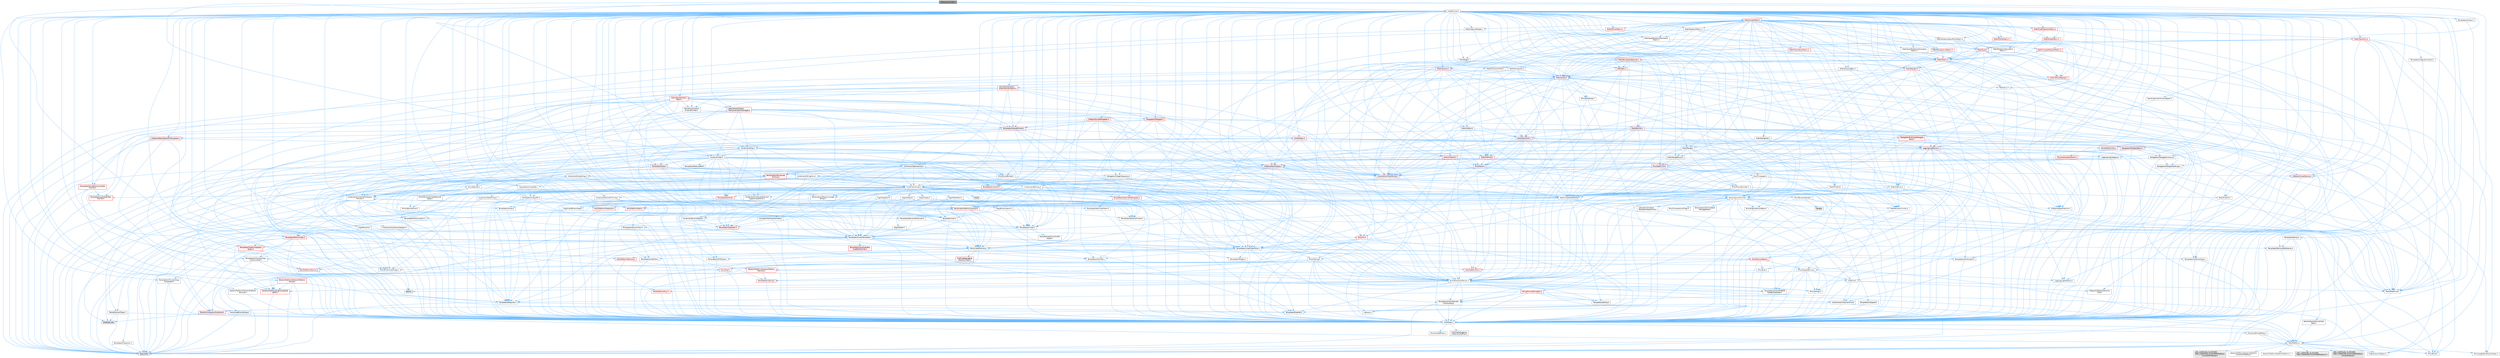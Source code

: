 digraph "ReferencerFinder.h"
{
 // INTERACTIVE_SVG=YES
 // LATEX_PDF_SIZE
  bgcolor="transparent";
  edge [fontname=Helvetica,fontsize=10,labelfontname=Helvetica,labelfontsize=10];
  node [fontname=Helvetica,fontsize=10,shape=box,height=0.2,width=0.4];
  Node1 [id="Node000001",label="ReferencerFinder.h",height=0.2,width=0.4,color="gray40", fillcolor="grey60", style="filled", fontcolor="black",tooltip=" "];
  Node1 -> Node2 [id="edge1_Node000001_Node000002",color="steelblue1",style="solid",tooltip=" "];
  Node2 [id="Node000002",label="Containers/Array.h",height=0.2,width=0.4,color="grey40", fillcolor="white", style="filled",URL="$df/dd0/Array_8h.html",tooltip=" "];
  Node2 -> Node3 [id="edge2_Node000002_Node000003",color="steelblue1",style="solid",tooltip=" "];
  Node3 [id="Node000003",label="CoreTypes.h",height=0.2,width=0.4,color="grey40", fillcolor="white", style="filled",URL="$dc/dec/CoreTypes_8h.html",tooltip=" "];
  Node3 -> Node4 [id="edge3_Node000003_Node000004",color="steelblue1",style="solid",tooltip=" "];
  Node4 [id="Node000004",label="HAL/Platform.h",height=0.2,width=0.4,color="grey40", fillcolor="white", style="filled",URL="$d9/dd0/Platform_8h.html",tooltip=" "];
  Node4 -> Node5 [id="edge4_Node000004_Node000005",color="steelblue1",style="solid",tooltip=" "];
  Node5 [id="Node000005",label="Misc/Build.h",height=0.2,width=0.4,color="grey40", fillcolor="white", style="filled",URL="$d3/dbb/Build_8h.html",tooltip=" "];
  Node4 -> Node6 [id="edge5_Node000004_Node000006",color="steelblue1",style="solid",tooltip=" "];
  Node6 [id="Node000006",label="Misc/LargeWorldCoordinates.h",height=0.2,width=0.4,color="grey40", fillcolor="white", style="filled",URL="$d2/dcb/LargeWorldCoordinates_8h.html",tooltip=" "];
  Node4 -> Node7 [id="edge6_Node000004_Node000007",color="steelblue1",style="solid",tooltip=" "];
  Node7 [id="Node000007",label="type_traits",height=0.2,width=0.4,color="grey60", fillcolor="#E0E0E0", style="filled",tooltip=" "];
  Node4 -> Node8 [id="edge7_Node000004_Node000008",color="steelblue1",style="solid",tooltip=" "];
  Node8 [id="Node000008",label="PreprocessorHelpers.h",height=0.2,width=0.4,color="grey40", fillcolor="white", style="filled",URL="$db/ddb/PreprocessorHelpers_8h.html",tooltip=" "];
  Node4 -> Node9 [id="edge8_Node000004_Node000009",color="steelblue1",style="solid",tooltip=" "];
  Node9 [id="Node000009",label="UBT_COMPILED_PLATFORM\l/UBT_COMPILED_PLATFORMPlatform\lCompilerPreSetup.h",height=0.2,width=0.4,color="grey60", fillcolor="#E0E0E0", style="filled",tooltip=" "];
  Node4 -> Node10 [id="edge9_Node000004_Node000010",color="steelblue1",style="solid",tooltip=" "];
  Node10 [id="Node000010",label="GenericPlatform/GenericPlatform\lCompilerPreSetup.h",height=0.2,width=0.4,color="grey40", fillcolor="white", style="filled",URL="$d9/dc8/GenericPlatformCompilerPreSetup_8h.html",tooltip=" "];
  Node4 -> Node11 [id="edge10_Node000004_Node000011",color="steelblue1",style="solid",tooltip=" "];
  Node11 [id="Node000011",label="GenericPlatform/GenericPlatform.h",height=0.2,width=0.4,color="grey40", fillcolor="white", style="filled",URL="$d6/d84/GenericPlatform_8h.html",tooltip=" "];
  Node4 -> Node12 [id="edge11_Node000004_Node000012",color="steelblue1",style="solid",tooltip=" "];
  Node12 [id="Node000012",label="UBT_COMPILED_PLATFORM\l/UBT_COMPILED_PLATFORMPlatform.h",height=0.2,width=0.4,color="grey60", fillcolor="#E0E0E0", style="filled",tooltip=" "];
  Node4 -> Node13 [id="edge12_Node000004_Node000013",color="steelblue1",style="solid",tooltip=" "];
  Node13 [id="Node000013",label="UBT_COMPILED_PLATFORM\l/UBT_COMPILED_PLATFORMPlatform\lCompilerSetup.h",height=0.2,width=0.4,color="grey60", fillcolor="#E0E0E0", style="filled",tooltip=" "];
  Node3 -> Node14 [id="edge13_Node000003_Node000014",color="steelblue1",style="solid",tooltip=" "];
  Node14 [id="Node000014",label="ProfilingDebugging\l/UMemoryDefines.h",height=0.2,width=0.4,color="grey40", fillcolor="white", style="filled",URL="$d2/da2/UMemoryDefines_8h.html",tooltip=" "];
  Node3 -> Node15 [id="edge14_Node000003_Node000015",color="steelblue1",style="solid",tooltip=" "];
  Node15 [id="Node000015",label="Misc/CoreMiscDefines.h",height=0.2,width=0.4,color="grey40", fillcolor="white", style="filled",URL="$da/d38/CoreMiscDefines_8h.html",tooltip=" "];
  Node15 -> Node4 [id="edge15_Node000015_Node000004",color="steelblue1",style="solid",tooltip=" "];
  Node15 -> Node8 [id="edge16_Node000015_Node000008",color="steelblue1",style="solid",tooltip=" "];
  Node3 -> Node16 [id="edge17_Node000003_Node000016",color="steelblue1",style="solid",tooltip=" "];
  Node16 [id="Node000016",label="Misc/CoreDefines.h",height=0.2,width=0.4,color="grey40", fillcolor="white", style="filled",URL="$d3/dd2/CoreDefines_8h.html",tooltip=" "];
  Node2 -> Node17 [id="edge18_Node000002_Node000017",color="steelblue1",style="solid",tooltip=" "];
  Node17 [id="Node000017",label="Misc/AssertionMacros.h",height=0.2,width=0.4,color="grey40", fillcolor="white", style="filled",URL="$d0/dfa/AssertionMacros_8h.html",tooltip=" "];
  Node17 -> Node3 [id="edge19_Node000017_Node000003",color="steelblue1",style="solid",tooltip=" "];
  Node17 -> Node4 [id="edge20_Node000017_Node000004",color="steelblue1",style="solid",tooltip=" "];
  Node17 -> Node18 [id="edge21_Node000017_Node000018",color="steelblue1",style="solid",tooltip=" "];
  Node18 [id="Node000018",label="HAL/PlatformMisc.h",height=0.2,width=0.4,color="red", fillcolor="#FFF0F0", style="filled",URL="$d0/df5/PlatformMisc_8h.html",tooltip=" "];
  Node18 -> Node3 [id="edge22_Node000018_Node000003",color="steelblue1",style="solid",tooltip=" "];
  Node17 -> Node8 [id="edge23_Node000017_Node000008",color="steelblue1",style="solid",tooltip=" "];
  Node17 -> Node54 [id="edge24_Node000017_Node000054",color="steelblue1",style="solid",tooltip=" "];
  Node54 [id="Node000054",label="Templates/EnableIf.h",height=0.2,width=0.4,color="grey40", fillcolor="white", style="filled",URL="$d7/d60/EnableIf_8h.html",tooltip=" "];
  Node54 -> Node3 [id="edge25_Node000054_Node000003",color="steelblue1",style="solid",tooltip=" "];
  Node17 -> Node55 [id="edge26_Node000017_Node000055",color="steelblue1",style="solid",tooltip=" "];
  Node55 [id="Node000055",label="Templates/IsArrayOrRefOf\lTypeByPredicate.h",height=0.2,width=0.4,color="grey40", fillcolor="white", style="filled",URL="$d6/da1/IsArrayOrRefOfTypeByPredicate_8h.html",tooltip=" "];
  Node55 -> Node3 [id="edge27_Node000055_Node000003",color="steelblue1",style="solid",tooltip=" "];
  Node17 -> Node56 [id="edge28_Node000017_Node000056",color="steelblue1",style="solid",tooltip=" "];
  Node56 [id="Node000056",label="Templates/IsValidVariadic\lFunctionArg.h",height=0.2,width=0.4,color="grey40", fillcolor="white", style="filled",URL="$d0/dc8/IsValidVariadicFunctionArg_8h.html",tooltip=" "];
  Node56 -> Node3 [id="edge29_Node000056_Node000003",color="steelblue1",style="solid",tooltip=" "];
  Node56 -> Node57 [id="edge30_Node000056_Node000057",color="steelblue1",style="solid",tooltip=" "];
  Node57 [id="Node000057",label="IsEnum.h",height=0.2,width=0.4,color="grey40", fillcolor="white", style="filled",URL="$d4/de5/IsEnum_8h.html",tooltip=" "];
  Node56 -> Node7 [id="edge31_Node000056_Node000007",color="steelblue1",style="solid",tooltip=" "];
  Node17 -> Node58 [id="edge32_Node000017_Node000058",color="steelblue1",style="solid",tooltip=" "];
  Node58 [id="Node000058",label="Traits/IsCharEncodingCompatible\lWith.h",height=0.2,width=0.4,color="red", fillcolor="#FFF0F0", style="filled",URL="$df/dd1/IsCharEncodingCompatibleWith_8h.html",tooltip=" "];
  Node58 -> Node7 [id="edge33_Node000058_Node000007",color="steelblue1",style="solid",tooltip=" "];
  Node17 -> Node60 [id="edge34_Node000017_Node000060",color="steelblue1",style="solid",tooltip=" "];
  Node60 [id="Node000060",label="Misc/VarArgs.h",height=0.2,width=0.4,color="grey40", fillcolor="white", style="filled",URL="$d5/d6f/VarArgs_8h.html",tooltip=" "];
  Node60 -> Node3 [id="edge35_Node000060_Node000003",color="steelblue1",style="solid",tooltip=" "];
  Node17 -> Node61 [id="edge36_Node000017_Node000061",color="steelblue1",style="solid",tooltip=" "];
  Node61 [id="Node000061",label="String/FormatStringSan.h",height=0.2,width=0.4,color="red", fillcolor="#FFF0F0", style="filled",URL="$d3/d8b/FormatStringSan_8h.html",tooltip=" "];
  Node61 -> Node7 [id="edge37_Node000061_Node000007",color="steelblue1",style="solid",tooltip=" "];
  Node61 -> Node3 [id="edge38_Node000061_Node000003",color="steelblue1",style="solid",tooltip=" "];
  Node61 -> Node62 [id="edge39_Node000061_Node000062",color="steelblue1",style="solid",tooltip=" "];
  Node62 [id="Node000062",label="Templates/Requires.h",height=0.2,width=0.4,color="grey40", fillcolor="white", style="filled",URL="$dc/d96/Requires_8h.html",tooltip=" "];
  Node62 -> Node54 [id="edge40_Node000062_Node000054",color="steelblue1",style="solid",tooltip=" "];
  Node62 -> Node7 [id="edge41_Node000062_Node000007",color="steelblue1",style="solid",tooltip=" "];
  Node61 -> Node63 [id="edge42_Node000061_Node000063",color="steelblue1",style="solid",tooltip=" "];
  Node63 [id="Node000063",label="Templates/Identity.h",height=0.2,width=0.4,color="grey40", fillcolor="white", style="filled",URL="$d0/dd5/Identity_8h.html",tooltip=" "];
  Node61 -> Node56 [id="edge43_Node000061_Node000056",color="steelblue1",style="solid",tooltip=" "];
  Node61 -> Node26 [id="edge44_Node000061_Node000026",color="steelblue1",style="solid",tooltip=" "];
  Node26 [id="Node000026",label="Containers/ContainersFwd.h",height=0.2,width=0.4,color="grey40", fillcolor="white", style="filled",URL="$d4/d0a/ContainersFwd_8h.html",tooltip=" "];
  Node26 -> Node4 [id="edge45_Node000026_Node000004",color="steelblue1",style="solid",tooltip=" "];
  Node26 -> Node3 [id="edge46_Node000026_Node000003",color="steelblue1",style="solid",tooltip=" "];
  Node26 -> Node23 [id="edge47_Node000026_Node000023",color="steelblue1",style="solid",tooltip=" "];
  Node23 [id="Node000023",label="Traits/IsContiguousContainer.h",height=0.2,width=0.4,color="red", fillcolor="#FFF0F0", style="filled",URL="$d5/d3c/IsContiguousContainer_8h.html",tooltip=" "];
  Node23 -> Node3 [id="edge48_Node000023_Node000003",color="steelblue1",style="solid",tooltip=" "];
  Node23 -> Node22 [id="edge49_Node000023_Node000022",color="steelblue1",style="solid",tooltip=" "];
  Node22 [id="Node000022",label="initializer_list",height=0.2,width=0.4,color="grey60", fillcolor="#E0E0E0", style="filled",tooltip=" "];
  Node17 -> Node67 [id="edge50_Node000017_Node000067",color="steelblue1",style="solid",tooltip=" "];
  Node67 [id="Node000067",label="atomic",height=0.2,width=0.4,color="grey60", fillcolor="#E0E0E0", style="filled",tooltip=" "];
  Node2 -> Node68 [id="edge51_Node000002_Node000068",color="steelblue1",style="solid",tooltip=" "];
  Node68 [id="Node000068",label="Misc/IntrusiveUnsetOptional\lState.h",height=0.2,width=0.4,color="grey40", fillcolor="white", style="filled",URL="$d2/d0a/IntrusiveUnsetOptionalState_8h.html",tooltip=" "];
  Node68 -> Node69 [id="edge52_Node000068_Node000069",color="steelblue1",style="solid",tooltip=" "];
  Node69 [id="Node000069",label="Misc/OptionalFwd.h",height=0.2,width=0.4,color="grey40", fillcolor="white", style="filled",URL="$dc/d50/OptionalFwd_8h.html",tooltip=" "];
  Node2 -> Node70 [id="edge53_Node000002_Node000070",color="steelblue1",style="solid",tooltip=" "];
  Node70 [id="Node000070",label="Misc/ReverseIterate.h",height=0.2,width=0.4,color="grey40", fillcolor="white", style="filled",URL="$db/de3/ReverseIterate_8h.html",tooltip=" "];
  Node70 -> Node4 [id="edge54_Node000070_Node000004",color="steelblue1",style="solid",tooltip=" "];
  Node70 -> Node71 [id="edge55_Node000070_Node000071",color="steelblue1",style="solid",tooltip=" "];
  Node71 [id="Node000071",label="iterator",height=0.2,width=0.4,color="grey60", fillcolor="#E0E0E0", style="filled",tooltip=" "];
  Node2 -> Node72 [id="edge56_Node000002_Node000072",color="steelblue1",style="solid",tooltip=" "];
  Node72 [id="Node000072",label="HAL/UnrealMemory.h",height=0.2,width=0.4,color="grey40", fillcolor="white", style="filled",URL="$d9/d96/UnrealMemory_8h.html",tooltip=" "];
  Node72 -> Node3 [id="edge57_Node000072_Node000003",color="steelblue1",style="solid",tooltip=" "];
  Node72 -> Node73 [id="edge58_Node000072_Node000073",color="steelblue1",style="solid",tooltip=" "];
  Node73 [id="Node000073",label="GenericPlatform/GenericPlatform\lMemory.h",height=0.2,width=0.4,color="red", fillcolor="#FFF0F0", style="filled",URL="$dd/d22/GenericPlatformMemory_8h.html",tooltip=" "];
  Node73 -> Node25 [id="edge59_Node000073_Node000025",color="steelblue1",style="solid",tooltip=" "];
  Node25 [id="Node000025",label="CoreFwd.h",height=0.2,width=0.4,color="grey40", fillcolor="white", style="filled",URL="$d1/d1e/CoreFwd_8h.html",tooltip=" "];
  Node25 -> Node3 [id="edge60_Node000025_Node000003",color="steelblue1",style="solid",tooltip=" "];
  Node25 -> Node26 [id="edge61_Node000025_Node000026",color="steelblue1",style="solid",tooltip=" "];
  Node25 -> Node27 [id="edge62_Node000025_Node000027",color="steelblue1",style="solid",tooltip=" "];
  Node27 [id="Node000027",label="Math/MathFwd.h",height=0.2,width=0.4,color="grey40", fillcolor="white", style="filled",URL="$d2/d10/MathFwd_8h.html",tooltip=" "];
  Node27 -> Node4 [id="edge63_Node000027_Node000004",color="steelblue1",style="solid",tooltip=" "];
  Node25 -> Node28 [id="edge64_Node000025_Node000028",color="steelblue1",style="solid",tooltip=" "];
  Node28 [id="Node000028",label="UObject/UObjectHierarchy\lFwd.h",height=0.2,width=0.4,color="grey40", fillcolor="white", style="filled",URL="$d3/d13/UObjectHierarchyFwd_8h.html",tooltip=" "];
  Node73 -> Node3 [id="edge65_Node000073_Node000003",color="steelblue1",style="solid",tooltip=" "];
  Node73 -> Node74 [id="edge66_Node000073_Node000074",color="steelblue1",style="solid",tooltip=" "];
  Node74 [id="Node000074",label="HAL/PlatformString.h",height=0.2,width=0.4,color="red", fillcolor="#FFF0F0", style="filled",URL="$db/db5/PlatformString_8h.html",tooltip=" "];
  Node74 -> Node3 [id="edge67_Node000074_Node000003",color="steelblue1",style="solid",tooltip=" "];
  Node72 -> Node76 [id="edge68_Node000072_Node000076",color="steelblue1",style="solid",tooltip=" "];
  Node76 [id="Node000076",label="HAL/MemoryBase.h",height=0.2,width=0.4,color="red", fillcolor="#FFF0F0", style="filled",URL="$d6/d9f/MemoryBase_8h.html",tooltip=" "];
  Node76 -> Node3 [id="edge69_Node000076_Node000003",color="steelblue1",style="solid",tooltip=" "];
  Node76 -> Node47 [id="edge70_Node000076_Node000047",color="steelblue1",style="solid",tooltip=" "];
  Node47 [id="Node000047",label="HAL/PlatformAtomics.h",height=0.2,width=0.4,color="red", fillcolor="#FFF0F0", style="filled",URL="$d3/d36/PlatformAtomics_8h.html",tooltip=" "];
  Node47 -> Node3 [id="edge71_Node000047_Node000003",color="steelblue1",style="solid",tooltip=" "];
  Node76 -> Node30 [id="edge72_Node000076_Node000030",color="steelblue1",style="solid",tooltip=" "];
  Node30 [id="Node000030",label="HAL/PlatformCrt.h",height=0.2,width=0.4,color="red", fillcolor="#FFF0F0", style="filled",URL="$d8/d75/PlatformCrt_8h.html",tooltip=" "];
  Node76 -> Node77 [id="edge73_Node000076_Node000077",color="steelblue1",style="solid",tooltip=" "];
  Node77 [id="Node000077",label="Misc/Exec.h",height=0.2,width=0.4,color="grey40", fillcolor="white", style="filled",URL="$de/ddb/Exec_8h.html",tooltip=" "];
  Node77 -> Node3 [id="edge74_Node000077_Node000003",color="steelblue1",style="solid",tooltip=" "];
  Node77 -> Node17 [id="edge75_Node000077_Node000017",color="steelblue1",style="solid",tooltip=" "];
  Node76 -> Node78 [id="edge76_Node000076_Node000078",color="steelblue1",style="solid",tooltip=" "];
  Node78 [id="Node000078",label="Misc/OutputDevice.h",height=0.2,width=0.4,color="grey40", fillcolor="white", style="filled",URL="$d7/d32/OutputDevice_8h.html",tooltip=" "];
  Node78 -> Node25 [id="edge77_Node000078_Node000025",color="steelblue1",style="solid",tooltip=" "];
  Node78 -> Node3 [id="edge78_Node000078_Node000003",color="steelblue1",style="solid",tooltip=" "];
  Node78 -> Node79 [id="edge79_Node000078_Node000079",color="steelblue1",style="solid",tooltip=" "];
  Node79 [id="Node000079",label="Logging/LogVerbosity.h",height=0.2,width=0.4,color="grey40", fillcolor="white", style="filled",URL="$d2/d8f/LogVerbosity_8h.html",tooltip=" "];
  Node79 -> Node3 [id="edge80_Node000079_Node000003",color="steelblue1",style="solid",tooltip=" "];
  Node78 -> Node60 [id="edge81_Node000078_Node000060",color="steelblue1",style="solid",tooltip=" "];
  Node78 -> Node55 [id="edge82_Node000078_Node000055",color="steelblue1",style="solid",tooltip=" "];
  Node78 -> Node56 [id="edge83_Node000078_Node000056",color="steelblue1",style="solid",tooltip=" "];
  Node78 -> Node58 [id="edge84_Node000078_Node000058",color="steelblue1",style="solid",tooltip=" "];
  Node72 -> Node89 [id="edge85_Node000072_Node000089",color="steelblue1",style="solid",tooltip=" "];
  Node89 [id="Node000089",label="HAL/PlatformMemory.h",height=0.2,width=0.4,color="red", fillcolor="#FFF0F0", style="filled",URL="$de/d68/PlatformMemory_8h.html",tooltip=" "];
  Node89 -> Node3 [id="edge86_Node000089_Node000003",color="steelblue1",style="solid",tooltip=" "];
  Node89 -> Node73 [id="edge87_Node000089_Node000073",color="steelblue1",style="solid",tooltip=" "];
  Node72 -> Node91 [id="edge88_Node000072_Node000091",color="steelblue1",style="solid",tooltip=" "];
  Node91 [id="Node000091",label="ProfilingDebugging\l/MemoryTrace.h",height=0.2,width=0.4,color="red", fillcolor="#FFF0F0", style="filled",URL="$da/dd7/MemoryTrace_8h.html",tooltip=" "];
  Node91 -> Node4 [id="edge89_Node000091_Node000004",color="steelblue1",style="solid",tooltip=" "];
  Node91 -> Node42 [id="edge90_Node000091_Node000042",color="steelblue1",style="solid",tooltip=" "];
  Node42 [id="Node000042",label="Misc/EnumClassFlags.h",height=0.2,width=0.4,color="grey40", fillcolor="white", style="filled",URL="$d8/de7/EnumClassFlags_8h.html",tooltip=" "];
  Node72 -> Node92 [id="edge91_Node000072_Node000092",color="steelblue1",style="solid",tooltip=" "];
  Node92 [id="Node000092",label="Templates/IsPointer.h",height=0.2,width=0.4,color="grey40", fillcolor="white", style="filled",URL="$d7/d05/IsPointer_8h.html",tooltip=" "];
  Node92 -> Node3 [id="edge92_Node000092_Node000003",color="steelblue1",style="solid",tooltip=" "];
  Node2 -> Node93 [id="edge93_Node000002_Node000093",color="steelblue1",style="solid",tooltip=" "];
  Node93 [id="Node000093",label="Templates/UnrealTypeTraits.h",height=0.2,width=0.4,color="grey40", fillcolor="white", style="filled",URL="$d2/d2d/UnrealTypeTraits_8h.html",tooltip=" "];
  Node93 -> Node3 [id="edge94_Node000093_Node000003",color="steelblue1",style="solid",tooltip=" "];
  Node93 -> Node92 [id="edge95_Node000093_Node000092",color="steelblue1",style="solid",tooltip=" "];
  Node93 -> Node17 [id="edge96_Node000093_Node000017",color="steelblue1",style="solid",tooltip=" "];
  Node93 -> Node85 [id="edge97_Node000093_Node000085",color="steelblue1",style="solid",tooltip=" "];
  Node85 [id="Node000085",label="Templates/AndOrNot.h",height=0.2,width=0.4,color="grey40", fillcolor="white", style="filled",URL="$db/d0a/AndOrNot_8h.html",tooltip=" "];
  Node85 -> Node3 [id="edge98_Node000085_Node000003",color="steelblue1",style="solid",tooltip=" "];
  Node93 -> Node54 [id="edge99_Node000093_Node000054",color="steelblue1",style="solid",tooltip=" "];
  Node93 -> Node94 [id="edge100_Node000093_Node000094",color="steelblue1",style="solid",tooltip=" "];
  Node94 [id="Node000094",label="Templates/IsArithmetic.h",height=0.2,width=0.4,color="grey40", fillcolor="white", style="filled",URL="$d2/d5d/IsArithmetic_8h.html",tooltip=" "];
  Node94 -> Node3 [id="edge101_Node000094_Node000003",color="steelblue1",style="solid",tooltip=" "];
  Node93 -> Node57 [id="edge102_Node000093_Node000057",color="steelblue1",style="solid",tooltip=" "];
  Node93 -> Node95 [id="edge103_Node000093_Node000095",color="steelblue1",style="solid",tooltip=" "];
  Node95 [id="Node000095",label="Templates/Models.h",height=0.2,width=0.4,color="grey40", fillcolor="white", style="filled",URL="$d3/d0c/Models_8h.html",tooltip=" "];
  Node95 -> Node63 [id="edge104_Node000095_Node000063",color="steelblue1",style="solid",tooltip=" "];
  Node93 -> Node96 [id="edge105_Node000093_Node000096",color="steelblue1",style="solid",tooltip=" "];
  Node96 [id="Node000096",label="Templates/IsPODType.h",height=0.2,width=0.4,color="grey40", fillcolor="white", style="filled",URL="$d7/db1/IsPODType_8h.html",tooltip=" "];
  Node96 -> Node3 [id="edge106_Node000096_Node000003",color="steelblue1",style="solid",tooltip=" "];
  Node93 -> Node97 [id="edge107_Node000093_Node000097",color="steelblue1",style="solid",tooltip=" "];
  Node97 [id="Node000097",label="Templates/IsUECoreType.h",height=0.2,width=0.4,color="grey40", fillcolor="white", style="filled",URL="$d1/db8/IsUECoreType_8h.html",tooltip=" "];
  Node97 -> Node3 [id="edge108_Node000097_Node000003",color="steelblue1",style="solid",tooltip=" "];
  Node97 -> Node7 [id="edge109_Node000097_Node000007",color="steelblue1",style="solid",tooltip=" "];
  Node93 -> Node86 [id="edge110_Node000093_Node000086",color="steelblue1",style="solid",tooltip=" "];
  Node86 [id="Node000086",label="Templates/IsTriviallyCopy\lConstructible.h",height=0.2,width=0.4,color="grey40", fillcolor="white", style="filled",URL="$d3/d78/IsTriviallyCopyConstructible_8h.html",tooltip=" "];
  Node86 -> Node3 [id="edge111_Node000086_Node000003",color="steelblue1",style="solid",tooltip=" "];
  Node86 -> Node7 [id="edge112_Node000086_Node000007",color="steelblue1",style="solid",tooltip=" "];
  Node2 -> Node98 [id="edge113_Node000002_Node000098",color="steelblue1",style="solid",tooltip=" "];
  Node98 [id="Node000098",label="Templates/UnrealTemplate.h",height=0.2,width=0.4,color="grey40", fillcolor="white", style="filled",URL="$d4/d24/UnrealTemplate_8h.html",tooltip=" "];
  Node98 -> Node3 [id="edge114_Node000098_Node000003",color="steelblue1",style="solid",tooltip=" "];
  Node98 -> Node92 [id="edge115_Node000098_Node000092",color="steelblue1",style="solid",tooltip=" "];
  Node98 -> Node72 [id="edge116_Node000098_Node000072",color="steelblue1",style="solid",tooltip=" "];
  Node98 -> Node99 [id="edge117_Node000098_Node000099",color="steelblue1",style="solid",tooltip=" "];
  Node99 [id="Node000099",label="Templates/CopyQualifiers\lAndRefsFromTo.h",height=0.2,width=0.4,color="red", fillcolor="#FFF0F0", style="filled",URL="$d3/db3/CopyQualifiersAndRefsFromTo_8h.html",tooltip=" "];
  Node98 -> Node93 [id="edge118_Node000098_Node000093",color="steelblue1",style="solid",tooltip=" "];
  Node98 -> Node101 [id="edge119_Node000098_Node000101",color="steelblue1",style="solid",tooltip=" "];
  Node101 [id="Node000101",label="Templates/RemoveReference.h",height=0.2,width=0.4,color="grey40", fillcolor="white", style="filled",URL="$da/dbe/RemoveReference_8h.html",tooltip=" "];
  Node101 -> Node3 [id="edge120_Node000101_Node000003",color="steelblue1",style="solid",tooltip=" "];
  Node98 -> Node62 [id="edge121_Node000098_Node000062",color="steelblue1",style="solid",tooltip=" "];
  Node98 -> Node102 [id="edge122_Node000098_Node000102",color="steelblue1",style="solid",tooltip=" "];
  Node102 [id="Node000102",label="Templates/TypeCompatible\lBytes.h",height=0.2,width=0.4,color="red", fillcolor="#FFF0F0", style="filled",URL="$df/d0a/TypeCompatibleBytes_8h.html",tooltip=" "];
  Node102 -> Node3 [id="edge123_Node000102_Node000003",color="steelblue1",style="solid",tooltip=" "];
  Node102 -> Node7 [id="edge124_Node000102_Node000007",color="steelblue1",style="solid",tooltip=" "];
  Node98 -> Node63 [id="edge125_Node000098_Node000063",color="steelblue1",style="solid",tooltip=" "];
  Node98 -> Node23 [id="edge126_Node000098_Node000023",color="steelblue1",style="solid",tooltip=" "];
  Node98 -> Node103 [id="edge127_Node000098_Node000103",color="steelblue1",style="solid",tooltip=" "];
  Node103 [id="Node000103",label="Traits/UseBitwiseSwap.h",height=0.2,width=0.4,color="grey40", fillcolor="white", style="filled",URL="$db/df3/UseBitwiseSwap_8h.html",tooltip=" "];
  Node103 -> Node3 [id="edge128_Node000103_Node000003",color="steelblue1",style="solid",tooltip=" "];
  Node103 -> Node7 [id="edge129_Node000103_Node000007",color="steelblue1",style="solid",tooltip=" "];
  Node98 -> Node7 [id="edge130_Node000098_Node000007",color="steelblue1",style="solid",tooltip=" "];
  Node2 -> Node104 [id="edge131_Node000002_Node000104",color="steelblue1",style="solid",tooltip=" "];
  Node104 [id="Node000104",label="Containers/AllowShrinking.h",height=0.2,width=0.4,color="grey40", fillcolor="white", style="filled",URL="$d7/d1a/AllowShrinking_8h.html",tooltip=" "];
  Node104 -> Node3 [id="edge132_Node000104_Node000003",color="steelblue1",style="solid",tooltip=" "];
  Node2 -> Node105 [id="edge133_Node000002_Node000105",color="steelblue1",style="solid",tooltip=" "];
  Node105 [id="Node000105",label="Containers/ContainerAllocation\lPolicies.h",height=0.2,width=0.4,color="grey40", fillcolor="white", style="filled",URL="$d7/dff/ContainerAllocationPolicies_8h.html",tooltip=" "];
  Node105 -> Node3 [id="edge134_Node000105_Node000003",color="steelblue1",style="solid",tooltip=" "];
  Node105 -> Node106 [id="edge135_Node000105_Node000106",color="steelblue1",style="solid",tooltip=" "];
  Node106 [id="Node000106",label="Containers/ContainerHelpers.h",height=0.2,width=0.4,color="grey40", fillcolor="white", style="filled",URL="$d7/d33/ContainerHelpers_8h.html",tooltip=" "];
  Node106 -> Node3 [id="edge136_Node000106_Node000003",color="steelblue1",style="solid",tooltip=" "];
  Node105 -> Node105 [id="edge137_Node000105_Node000105",color="steelblue1",style="solid",tooltip=" "];
  Node105 -> Node107 [id="edge138_Node000105_Node000107",color="steelblue1",style="solid",tooltip=" "];
  Node107 [id="Node000107",label="HAL/PlatformMath.h",height=0.2,width=0.4,color="red", fillcolor="#FFF0F0", style="filled",URL="$dc/d53/PlatformMath_8h.html",tooltip=" "];
  Node107 -> Node3 [id="edge139_Node000107_Node000003",color="steelblue1",style="solid",tooltip=" "];
  Node105 -> Node72 [id="edge140_Node000105_Node000072",color="steelblue1",style="solid",tooltip=" "];
  Node105 -> Node40 [id="edge141_Node000105_Node000040",color="steelblue1",style="solid",tooltip=" "];
  Node40 [id="Node000040",label="Math/NumericLimits.h",height=0.2,width=0.4,color="grey40", fillcolor="white", style="filled",URL="$df/d1b/NumericLimits_8h.html",tooltip=" "];
  Node40 -> Node3 [id="edge142_Node000040_Node000003",color="steelblue1",style="solid",tooltip=" "];
  Node105 -> Node17 [id="edge143_Node000105_Node000017",color="steelblue1",style="solid",tooltip=" "];
  Node105 -> Node115 [id="edge144_Node000105_Node000115",color="steelblue1",style="solid",tooltip=" "];
  Node115 [id="Node000115",label="Templates/IsPolymorphic.h",height=0.2,width=0.4,color="grey40", fillcolor="white", style="filled",URL="$dc/d20/IsPolymorphic_8h.html",tooltip=" "];
  Node105 -> Node116 [id="edge145_Node000105_Node000116",color="steelblue1",style="solid",tooltip=" "];
  Node116 [id="Node000116",label="Templates/MemoryOps.h",height=0.2,width=0.4,color="red", fillcolor="#FFF0F0", style="filled",URL="$db/dea/MemoryOps_8h.html",tooltip=" "];
  Node116 -> Node3 [id="edge146_Node000116_Node000003",color="steelblue1",style="solid",tooltip=" "];
  Node116 -> Node72 [id="edge147_Node000116_Node000072",color="steelblue1",style="solid",tooltip=" "];
  Node116 -> Node87 [id="edge148_Node000116_Node000087",color="steelblue1",style="solid",tooltip=" "];
  Node87 [id="Node000087",label="Templates/IsTriviallyCopy\lAssignable.h",height=0.2,width=0.4,color="grey40", fillcolor="white", style="filled",URL="$d2/df2/IsTriviallyCopyAssignable_8h.html",tooltip=" "];
  Node87 -> Node3 [id="edge149_Node000087_Node000003",color="steelblue1",style="solid",tooltip=" "];
  Node87 -> Node7 [id="edge150_Node000087_Node000007",color="steelblue1",style="solid",tooltip=" "];
  Node116 -> Node86 [id="edge151_Node000116_Node000086",color="steelblue1",style="solid",tooltip=" "];
  Node116 -> Node62 [id="edge152_Node000116_Node000062",color="steelblue1",style="solid",tooltip=" "];
  Node116 -> Node93 [id="edge153_Node000116_Node000093",color="steelblue1",style="solid",tooltip=" "];
  Node116 -> Node103 [id="edge154_Node000116_Node000103",color="steelblue1",style="solid",tooltip=" "];
  Node116 -> Node7 [id="edge155_Node000116_Node000007",color="steelblue1",style="solid",tooltip=" "];
  Node105 -> Node102 [id="edge156_Node000105_Node000102",color="steelblue1",style="solid",tooltip=" "];
  Node105 -> Node7 [id="edge157_Node000105_Node000007",color="steelblue1",style="solid",tooltip=" "];
  Node2 -> Node117 [id="edge158_Node000002_Node000117",color="steelblue1",style="solid",tooltip=" "];
  Node117 [id="Node000117",label="Containers/ContainerElement\lTypeCompatibility.h",height=0.2,width=0.4,color="grey40", fillcolor="white", style="filled",URL="$df/ddf/ContainerElementTypeCompatibility_8h.html",tooltip=" "];
  Node117 -> Node3 [id="edge159_Node000117_Node000003",color="steelblue1",style="solid",tooltip=" "];
  Node117 -> Node93 [id="edge160_Node000117_Node000093",color="steelblue1",style="solid",tooltip=" "];
  Node2 -> Node118 [id="edge161_Node000002_Node000118",color="steelblue1",style="solid",tooltip=" "];
  Node118 [id="Node000118",label="Serialization/Archive.h",height=0.2,width=0.4,color="grey40", fillcolor="white", style="filled",URL="$d7/d3b/Archive_8h.html",tooltip=" "];
  Node118 -> Node25 [id="edge162_Node000118_Node000025",color="steelblue1",style="solid",tooltip=" "];
  Node118 -> Node3 [id="edge163_Node000118_Node000003",color="steelblue1",style="solid",tooltip=" "];
  Node118 -> Node119 [id="edge164_Node000118_Node000119",color="steelblue1",style="solid",tooltip=" "];
  Node119 [id="Node000119",label="HAL/PlatformProperties.h",height=0.2,width=0.4,color="red", fillcolor="#FFF0F0", style="filled",URL="$d9/db0/PlatformProperties_8h.html",tooltip=" "];
  Node119 -> Node3 [id="edge165_Node000119_Node000003",color="steelblue1",style="solid",tooltip=" "];
  Node118 -> Node122 [id="edge166_Node000118_Node000122",color="steelblue1",style="solid",tooltip=" "];
  Node122 [id="Node000122",label="Internationalization\l/TextNamespaceFwd.h",height=0.2,width=0.4,color="grey40", fillcolor="white", style="filled",URL="$d8/d97/TextNamespaceFwd_8h.html",tooltip=" "];
  Node122 -> Node3 [id="edge167_Node000122_Node000003",color="steelblue1",style="solid",tooltip=" "];
  Node118 -> Node27 [id="edge168_Node000118_Node000027",color="steelblue1",style="solid",tooltip=" "];
  Node118 -> Node17 [id="edge169_Node000118_Node000017",color="steelblue1",style="solid",tooltip=" "];
  Node118 -> Node5 [id="edge170_Node000118_Node000005",color="steelblue1",style="solid",tooltip=" "];
  Node118 -> Node41 [id="edge171_Node000118_Node000041",color="steelblue1",style="solid",tooltip=" "];
  Node41 [id="Node000041",label="Misc/CompressionFlags.h",height=0.2,width=0.4,color="grey40", fillcolor="white", style="filled",URL="$d9/d76/CompressionFlags_8h.html",tooltip=" "];
  Node118 -> Node123 [id="edge172_Node000118_Node000123",color="steelblue1",style="solid",tooltip=" "];
  Node123 [id="Node000123",label="Misc/EngineVersionBase.h",height=0.2,width=0.4,color="grey40", fillcolor="white", style="filled",URL="$d5/d2b/EngineVersionBase_8h.html",tooltip=" "];
  Node123 -> Node3 [id="edge173_Node000123_Node000003",color="steelblue1",style="solid",tooltip=" "];
  Node118 -> Node60 [id="edge174_Node000118_Node000060",color="steelblue1",style="solid",tooltip=" "];
  Node118 -> Node124 [id="edge175_Node000118_Node000124",color="steelblue1",style="solid",tooltip=" "];
  Node124 [id="Node000124",label="Serialization/ArchiveCook\lData.h",height=0.2,width=0.4,color="grey40", fillcolor="white", style="filled",URL="$dc/db6/ArchiveCookData_8h.html",tooltip=" "];
  Node124 -> Node4 [id="edge176_Node000124_Node000004",color="steelblue1",style="solid",tooltip=" "];
  Node118 -> Node125 [id="edge177_Node000118_Node000125",color="steelblue1",style="solid",tooltip=" "];
  Node125 [id="Node000125",label="Serialization/ArchiveSave\lPackageData.h",height=0.2,width=0.4,color="grey40", fillcolor="white", style="filled",URL="$d1/d37/ArchiveSavePackageData_8h.html",tooltip=" "];
  Node118 -> Node54 [id="edge178_Node000118_Node000054",color="steelblue1",style="solid",tooltip=" "];
  Node118 -> Node55 [id="edge179_Node000118_Node000055",color="steelblue1",style="solid",tooltip=" "];
  Node118 -> Node126 [id="edge180_Node000118_Node000126",color="steelblue1",style="solid",tooltip=" "];
  Node126 [id="Node000126",label="Templates/IsEnumClass.h",height=0.2,width=0.4,color="grey40", fillcolor="white", style="filled",URL="$d7/d15/IsEnumClass_8h.html",tooltip=" "];
  Node126 -> Node3 [id="edge181_Node000126_Node000003",color="steelblue1",style="solid",tooltip=" "];
  Node126 -> Node85 [id="edge182_Node000126_Node000085",color="steelblue1",style="solid",tooltip=" "];
  Node118 -> Node112 [id="edge183_Node000118_Node000112",color="steelblue1",style="solid",tooltip=" "];
  Node112 [id="Node000112",label="Templates/IsSigned.h",height=0.2,width=0.4,color="grey40", fillcolor="white", style="filled",URL="$d8/dd8/IsSigned_8h.html",tooltip=" "];
  Node112 -> Node3 [id="edge184_Node000112_Node000003",color="steelblue1",style="solid",tooltip=" "];
  Node118 -> Node56 [id="edge185_Node000118_Node000056",color="steelblue1",style="solid",tooltip=" "];
  Node118 -> Node98 [id="edge186_Node000118_Node000098",color="steelblue1",style="solid",tooltip=" "];
  Node118 -> Node58 [id="edge187_Node000118_Node000058",color="steelblue1",style="solid",tooltip=" "];
  Node118 -> Node127 [id="edge188_Node000118_Node000127",color="steelblue1",style="solid",tooltip=" "];
  Node127 [id="Node000127",label="UObject/ObjectVersion.h",height=0.2,width=0.4,color="grey40", fillcolor="white", style="filled",URL="$da/d63/ObjectVersion_8h.html",tooltip=" "];
  Node127 -> Node3 [id="edge189_Node000127_Node000003",color="steelblue1",style="solid",tooltip=" "];
  Node2 -> Node128 [id="edge190_Node000002_Node000128",color="steelblue1",style="solid",tooltip=" "];
  Node128 [id="Node000128",label="Serialization/MemoryImage\lWriter.h",height=0.2,width=0.4,color="grey40", fillcolor="white", style="filled",URL="$d0/d08/MemoryImageWriter_8h.html",tooltip=" "];
  Node128 -> Node3 [id="edge191_Node000128_Node000003",color="steelblue1",style="solid",tooltip=" "];
  Node128 -> Node129 [id="edge192_Node000128_Node000129",color="steelblue1",style="solid",tooltip=" "];
  Node129 [id="Node000129",label="Serialization/MemoryLayout.h",height=0.2,width=0.4,color="red", fillcolor="#FFF0F0", style="filled",URL="$d7/d66/MemoryLayout_8h.html",tooltip=" "];
  Node129 -> Node132 [id="edge193_Node000129_Node000132",color="steelblue1",style="solid",tooltip=" "];
  Node132 [id="Node000132",label="Containers/EnumAsByte.h",height=0.2,width=0.4,color="grey40", fillcolor="white", style="filled",URL="$d6/d9a/EnumAsByte_8h.html",tooltip=" "];
  Node132 -> Node3 [id="edge194_Node000132_Node000003",color="steelblue1",style="solid",tooltip=" "];
  Node132 -> Node96 [id="edge195_Node000132_Node000096",color="steelblue1",style="solid",tooltip=" "];
  Node132 -> Node133 [id="edge196_Node000132_Node000133",color="steelblue1",style="solid",tooltip=" "];
  Node133 [id="Node000133",label="Templates/TypeHash.h",height=0.2,width=0.4,color="red", fillcolor="#FFF0F0", style="filled",URL="$d1/d62/TypeHash_8h.html",tooltip=" "];
  Node133 -> Node3 [id="edge197_Node000133_Node000003",color="steelblue1",style="solid",tooltip=" "];
  Node133 -> Node62 [id="edge198_Node000133_Node000062",color="steelblue1",style="solid",tooltip=" "];
  Node133 -> Node134 [id="edge199_Node000133_Node000134",color="steelblue1",style="solid",tooltip=" "];
  Node134 [id="Node000134",label="Misc/Crc.h",height=0.2,width=0.4,color="red", fillcolor="#FFF0F0", style="filled",URL="$d4/dd2/Crc_8h.html",tooltip=" "];
  Node134 -> Node3 [id="edge200_Node000134_Node000003",color="steelblue1",style="solid",tooltip=" "];
  Node134 -> Node74 [id="edge201_Node000134_Node000074",color="steelblue1",style="solid",tooltip=" "];
  Node134 -> Node17 [id="edge202_Node000134_Node000017",color="steelblue1",style="solid",tooltip=" "];
  Node134 -> Node135 [id="edge203_Node000134_Node000135",color="steelblue1",style="solid",tooltip=" "];
  Node135 [id="Node000135",label="Misc/CString.h",height=0.2,width=0.4,color="grey40", fillcolor="white", style="filled",URL="$d2/d49/CString_8h.html",tooltip=" "];
  Node135 -> Node3 [id="edge204_Node000135_Node000003",color="steelblue1",style="solid",tooltip=" "];
  Node135 -> Node30 [id="edge205_Node000135_Node000030",color="steelblue1",style="solid",tooltip=" "];
  Node135 -> Node74 [id="edge206_Node000135_Node000074",color="steelblue1",style="solid",tooltip=" "];
  Node135 -> Node17 [id="edge207_Node000135_Node000017",color="steelblue1",style="solid",tooltip=" "];
  Node135 -> Node136 [id="edge208_Node000135_Node000136",color="steelblue1",style="solid",tooltip=" "];
  Node136 [id="Node000136",label="Misc/Char.h",height=0.2,width=0.4,color="red", fillcolor="#FFF0F0", style="filled",URL="$d0/d58/Char_8h.html",tooltip=" "];
  Node136 -> Node3 [id="edge209_Node000136_Node000003",color="steelblue1",style="solid",tooltip=" "];
  Node136 -> Node7 [id="edge210_Node000136_Node000007",color="steelblue1",style="solid",tooltip=" "];
  Node135 -> Node60 [id="edge211_Node000135_Node000060",color="steelblue1",style="solid",tooltip=" "];
  Node135 -> Node55 [id="edge212_Node000135_Node000055",color="steelblue1",style="solid",tooltip=" "];
  Node135 -> Node56 [id="edge213_Node000135_Node000056",color="steelblue1",style="solid",tooltip=" "];
  Node135 -> Node58 [id="edge214_Node000135_Node000058",color="steelblue1",style="solid",tooltip=" "];
  Node134 -> Node136 [id="edge215_Node000134_Node000136",color="steelblue1",style="solid",tooltip=" "];
  Node134 -> Node93 [id="edge216_Node000134_Node000093",color="steelblue1",style="solid",tooltip=" "];
  Node133 -> Node7 [id="edge217_Node000133_Node000007",color="steelblue1",style="solid",tooltip=" "];
  Node129 -> Node72 [id="edge218_Node000129_Node000072",color="steelblue1",style="solid",tooltip=" "];
  Node129 -> Node54 [id="edge219_Node000129_Node000054",color="steelblue1",style="solid",tooltip=" "];
  Node129 -> Node115 [id="edge220_Node000129_Node000115",color="steelblue1",style="solid",tooltip=" "];
  Node129 -> Node95 [id="edge221_Node000129_Node000095",color="steelblue1",style="solid",tooltip=" "];
  Node129 -> Node98 [id="edge222_Node000129_Node000098",color="steelblue1",style="solid",tooltip=" "];
  Node2 -> Node142 [id="edge223_Node000002_Node000142",color="steelblue1",style="solid",tooltip=" "];
  Node142 [id="Node000142",label="Algo/Heapify.h",height=0.2,width=0.4,color="grey40", fillcolor="white", style="filled",URL="$d0/d2a/Heapify_8h.html",tooltip=" "];
  Node142 -> Node143 [id="edge224_Node000142_Node000143",color="steelblue1",style="solid",tooltip=" "];
  Node143 [id="Node000143",label="Algo/Impl/BinaryHeap.h",height=0.2,width=0.4,color="grey40", fillcolor="white", style="filled",URL="$d7/da3/Algo_2Impl_2BinaryHeap_8h.html",tooltip=" "];
  Node143 -> Node144 [id="edge225_Node000143_Node000144",color="steelblue1",style="solid",tooltip=" "];
  Node144 [id="Node000144",label="Templates/Invoke.h",height=0.2,width=0.4,color="grey40", fillcolor="white", style="filled",URL="$d7/deb/Invoke_8h.html",tooltip=" "];
  Node144 -> Node3 [id="edge226_Node000144_Node000003",color="steelblue1",style="solid",tooltip=" "];
  Node144 -> Node145 [id="edge227_Node000144_Node000145",color="steelblue1",style="solid",tooltip=" "];
  Node145 [id="Node000145",label="Traits/MemberFunctionPtr\lOuter.h",height=0.2,width=0.4,color="grey40", fillcolor="white", style="filled",URL="$db/da7/MemberFunctionPtrOuter_8h.html",tooltip=" "];
  Node144 -> Node98 [id="edge228_Node000144_Node000098",color="steelblue1",style="solid",tooltip=" "];
  Node144 -> Node7 [id="edge229_Node000144_Node000007",color="steelblue1",style="solid",tooltip=" "];
  Node143 -> Node146 [id="edge230_Node000143_Node000146",color="steelblue1",style="solid",tooltip=" "];
  Node146 [id="Node000146",label="Templates/Projection.h",height=0.2,width=0.4,color="grey40", fillcolor="white", style="filled",URL="$d7/df0/Projection_8h.html",tooltip=" "];
  Node146 -> Node7 [id="edge231_Node000146_Node000007",color="steelblue1",style="solid",tooltip=" "];
  Node143 -> Node147 [id="edge232_Node000143_Node000147",color="steelblue1",style="solid",tooltip=" "];
  Node147 [id="Node000147",label="Templates/ReversePredicate.h",height=0.2,width=0.4,color="grey40", fillcolor="white", style="filled",URL="$d8/d28/ReversePredicate_8h.html",tooltip=" "];
  Node147 -> Node144 [id="edge233_Node000147_Node000144",color="steelblue1",style="solid",tooltip=" "];
  Node147 -> Node98 [id="edge234_Node000147_Node000098",color="steelblue1",style="solid",tooltip=" "];
  Node143 -> Node7 [id="edge235_Node000143_Node000007",color="steelblue1",style="solid",tooltip=" "];
  Node142 -> Node148 [id="edge236_Node000142_Node000148",color="steelblue1",style="solid",tooltip=" "];
  Node148 [id="Node000148",label="Templates/IdentityFunctor.h",height=0.2,width=0.4,color="grey40", fillcolor="white", style="filled",URL="$d7/d2e/IdentityFunctor_8h.html",tooltip=" "];
  Node148 -> Node4 [id="edge237_Node000148_Node000004",color="steelblue1",style="solid",tooltip=" "];
  Node142 -> Node144 [id="edge238_Node000142_Node000144",color="steelblue1",style="solid",tooltip=" "];
  Node142 -> Node149 [id="edge239_Node000142_Node000149",color="steelblue1",style="solid",tooltip=" "];
  Node149 [id="Node000149",label="Templates/Less.h",height=0.2,width=0.4,color="grey40", fillcolor="white", style="filled",URL="$de/dc8/Less_8h.html",tooltip=" "];
  Node149 -> Node3 [id="edge240_Node000149_Node000003",color="steelblue1",style="solid",tooltip=" "];
  Node149 -> Node98 [id="edge241_Node000149_Node000098",color="steelblue1",style="solid",tooltip=" "];
  Node142 -> Node98 [id="edge242_Node000142_Node000098",color="steelblue1",style="solid",tooltip=" "];
  Node2 -> Node150 [id="edge243_Node000002_Node000150",color="steelblue1",style="solid",tooltip=" "];
  Node150 [id="Node000150",label="Algo/HeapSort.h",height=0.2,width=0.4,color="grey40", fillcolor="white", style="filled",URL="$d3/d92/HeapSort_8h.html",tooltip=" "];
  Node150 -> Node143 [id="edge244_Node000150_Node000143",color="steelblue1",style="solid",tooltip=" "];
  Node150 -> Node148 [id="edge245_Node000150_Node000148",color="steelblue1",style="solid",tooltip=" "];
  Node150 -> Node149 [id="edge246_Node000150_Node000149",color="steelblue1",style="solid",tooltip=" "];
  Node150 -> Node98 [id="edge247_Node000150_Node000098",color="steelblue1",style="solid",tooltip=" "];
  Node2 -> Node151 [id="edge248_Node000002_Node000151",color="steelblue1",style="solid",tooltip=" "];
  Node151 [id="Node000151",label="Algo/IsHeap.h",height=0.2,width=0.4,color="grey40", fillcolor="white", style="filled",URL="$de/d32/IsHeap_8h.html",tooltip=" "];
  Node151 -> Node143 [id="edge249_Node000151_Node000143",color="steelblue1",style="solid",tooltip=" "];
  Node151 -> Node148 [id="edge250_Node000151_Node000148",color="steelblue1",style="solid",tooltip=" "];
  Node151 -> Node144 [id="edge251_Node000151_Node000144",color="steelblue1",style="solid",tooltip=" "];
  Node151 -> Node149 [id="edge252_Node000151_Node000149",color="steelblue1",style="solid",tooltip=" "];
  Node151 -> Node98 [id="edge253_Node000151_Node000098",color="steelblue1",style="solid",tooltip=" "];
  Node2 -> Node143 [id="edge254_Node000002_Node000143",color="steelblue1",style="solid",tooltip=" "];
  Node2 -> Node152 [id="edge255_Node000002_Node000152",color="steelblue1",style="solid",tooltip=" "];
  Node152 [id="Node000152",label="Algo/StableSort.h",height=0.2,width=0.4,color="grey40", fillcolor="white", style="filled",URL="$d7/d3c/StableSort_8h.html",tooltip=" "];
  Node152 -> Node153 [id="edge256_Node000152_Node000153",color="steelblue1",style="solid",tooltip=" "];
  Node153 [id="Node000153",label="Algo/BinarySearch.h",height=0.2,width=0.4,color="grey40", fillcolor="white", style="filled",URL="$db/db4/BinarySearch_8h.html",tooltip=" "];
  Node153 -> Node148 [id="edge257_Node000153_Node000148",color="steelblue1",style="solid",tooltip=" "];
  Node153 -> Node144 [id="edge258_Node000153_Node000144",color="steelblue1",style="solid",tooltip=" "];
  Node153 -> Node149 [id="edge259_Node000153_Node000149",color="steelblue1",style="solid",tooltip=" "];
  Node152 -> Node154 [id="edge260_Node000152_Node000154",color="steelblue1",style="solid",tooltip=" "];
  Node154 [id="Node000154",label="Algo/Rotate.h",height=0.2,width=0.4,color="grey40", fillcolor="white", style="filled",URL="$dd/da7/Rotate_8h.html",tooltip=" "];
  Node154 -> Node98 [id="edge261_Node000154_Node000098",color="steelblue1",style="solid",tooltip=" "];
  Node152 -> Node148 [id="edge262_Node000152_Node000148",color="steelblue1",style="solid",tooltip=" "];
  Node152 -> Node144 [id="edge263_Node000152_Node000144",color="steelblue1",style="solid",tooltip=" "];
  Node152 -> Node149 [id="edge264_Node000152_Node000149",color="steelblue1",style="solid",tooltip=" "];
  Node152 -> Node98 [id="edge265_Node000152_Node000098",color="steelblue1",style="solid",tooltip=" "];
  Node2 -> Node155 [id="edge266_Node000002_Node000155",color="steelblue1",style="solid",tooltip=" "];
  Node155 [id="Node000155",label="Concepts/GetTypeHashable.h",height=0.2,width=0.4,color="grey40", fillcolor="white", style="filled",URL="$d3/da2/GetTypeHashable_8h.html",tooltip=" "];
  Node155 -> Node3 [id="edge267_Node000155_Node000003",color="steelblue1",style="solid",tooltip=" "];
  Node155 -> Node133 [id="edge268_Node000155_Node000133",color="steelblue1",style="solid",tooltip=" "];
  Node2 -> Node148 [id="edge269_Node000002_Node000148",color="steelblue1",style="solid",tooltip=" "];
  Node2 -> Node144 [id="edge270_Node000002_Node000144",color="steelblue1",style="solid",tooltip=" "];
  Node2 -> Node149 [id="edge271_Node000002_Node000149",color="steelblue1",style="solid",tooltip=" "];
  Node2 -> Node156 [id="edge272_Node000002_Node000156",color="steelblue1",style="solid",tooltip=" "];
  Node156 [id="Node000156",label="Templates/LosesQualifiers\lFromTo.h",height=0.2,width=0.4,color="red", fillcolor="#FFF0F0", style="filled",URL="$d2/db3/LosesQualifiersFromTo_8h.html",tooltip=" "];
  Node156 -> Node7 [id="edge273_Node000156_Node000007",color="steelblue1",style="solid",tooltip=" "];
  Node2 -> Node62 [id="edge274_Node000002_Node000062",color="steelblue1",style="solid",tooltip=" "];
  Node2 -> Node157 [id="edge275_Node000002_Node000157",color="steelblue1",style="solid",tooltip=" "];
  Node157 [id="Node000157",label="Templates/Sorting.h",height=0.2,width=0.4,color="red", fillcolor="#FFF0F0", style="filled",URL="$d3/d9e/Sorting_8h.html",tooltip=" "];
  Node157 -> Node3 [id="edge276_Node000157_Node000003",color="steelblue1",style="solid",tooltip=" "];
  Node157 -> Node153 [id="edge277_Node000157_Node000153",color="steelblue1",style="solid",tooltip=" "];
  Node157 -> Node107 [id="edge278_Node000157_Node000107",color="steelblue1",style="solid",tooltip=" "];
  Node157 -> Node149 [id="edge279_Node000157_Node000149",color="steelblue1",style="solid",tooltip=" "];
  Node2 -> Node161 [id="edge280_Node000002_Node000161",color="steelblue1",style="solid",tooltip=" "];
  Node161 [id="Node000161",label="Templates/AlignmentTemplates.h",height=0.2,width=0.4,color="red", fillcolor="#FFF0F0", style="filled",URL="$dd/d32/AlignmentTemplates_8h.html",tooltip=" "];
  Node161 -> Node3 [id="edge281_Node000161_Node000003",color="steelblue1",style="solid",tooltip=" "];
  Node161 -> Node92 [id="edge282_Node000161_Node000092",color="steelblue1",style="solid",tooltip=" "];
  Node2 -> Node21 [id="edge283_Node000002_Node000021",color="steelblue1",style="solid",tooltip=" "];
  Node21 [id="Node000021",label="Traits/ElementType.h",height=0.2,width=0.4,color="grey40", fillcolor="white", style="filled",URL="$d5/d4f/ElementType_8h.html",tooltip=" "];
  Node21 -> Node4 [id="edge284_Node000021_Node000004",color="steelblue1",style="solid",tooltip=" "];
  Node21 -> Node22 [id="edge285_Node000021_Node000022",color="steelblue1",style="solid",tooltip=" "];
  Node21 -> Node7 [id="edge286_Node000021_Node000007",color="steelblue1",style="solid",tooltip=" "];
  Node2 -> Node113 [id="edge287_Node000002_Node000113",color="steelblue1",style="solid",tooltip=" "];
  Node113 [id="Node000113",label="limits",height=0.2,width=0.4,color="grey60", fillcolor="#E0E0E0", style="filled",tooltip=" "];
  Node2 -> Node7 [id="edge288_Node000002_Node000007",color="steelblue1",style="solid",tooltip=" "];
  Node1 -> Node162 [id="edge289_Node000001_Node000162",color="steelblue1",style="solid",tooltip=" "];
  Node162 [id="Node000162",label="Containers/Set.h",height=0.2,width=0.4,color="grey40", fillcolor="white", style="filled",URL="$d4/d45/Set_8h.html",tooltip=" "];
  Node162 -> Node105 [id="edge290_Node000162_Node000105",color="steelblue1",style="solid",tooltip=" "];
  Node162 -> Node117 [id="edge291_Node000162_Node000117",color="steelblue1",style="solid",tooltip=" "];
  Node162 -> Node163 [id="edge292_Node000162_Node000163",color="steelblue1",style="solid",tooltip=" "];
  Node163 [id="Node000163",label="Containers/SetUtilities.h",height=0.2,width=0.4,color="grey40", fillcolor="white", style="filled",URL="$dc/de5/SetUtilities_8h.html",tooltip=" "];
  Node163 -> Node3 [id="edge293_Node000163_Node000003",color="steelblue1",style="solid",tooltip=" "];
  Node163 -> Node129 [id="edge294_Node000163_Node000129",color="steelblue1",style="solid",tooltip=" "];
  Node163 -> Node116 [id="edge295_Node000163_Node000116",color="steelblue1",style="solid",tooltip=" "];
  Node163 -> Node93 [id="edge296_Node000163_Node000093",color="steelblue1",style="solid",tooltip=" "];
  Node162 -> Node164 [id="edge297_Node000162_Node000164",color="steelblue1",style="solid",tooltip=" "];
  Node164 [id="Node000164",label="Containers/SparseArray.h",height=0.2,width=0.4,color="grey40", fillcolor="white", style="filled",URL="$d5/dbf/SparseArray_8h.html",tooltip=" "];
  Node164 -> Node3 [id="edge298_Node000164_Node000003",color="steelblue1",style="solid",tooltip=" "];
  Node164 -> Node17 [id="edge299_Node000164_Node000017",color="steelblue1",style="solid",tooltip=" "];
  Node164 -> Node72 [id="edge300_Node000164_Node000072",color="steelblue1",style="solid",tooltip=" "];
  Node164 -> Node93 [id="edge301_Node000164_Node000093",color="steelblue1",style="solid",tooltip=" "];
  Node164 -> Node98 [id="edge302_Node000164_Node000098",color="steelblue1",style="solid",tooltip=" "];
  Node164 -> Node105 [id="edge303_Node000164_Node000105",color="steelblue1",style="solid",tooltip=" "];
  Node164 -> Node149 [id="edge304_Node000164_Node000149",color="steelblue1",style="solid",tooltip=" "];
  Node164 -> Node2 [id="edge305_Node000164_Node000002",color="steelblue1",style="solid",tooltip=" "];
  Node164 -> Node160 [id="edge306_Node000164_Node000160",color="steelblue1",style="solid",tooltip=" "];
  Node160 [id="Node000160",label="Math/UnrealMathUtility.h",height=0.2,width=0.4,color="grey40", fillcolor="white", style="filled",URL="$db/db8/UnrealMathUtility_8h.html",tooltip=" "];
  Node160 -> Node3 [id="edge307_Node000160_Node000003",color="steelblue1",style="solid",tooltip=" "];
  Node160 -> Node17 [id="edge308_Node000160_Node000017",color="steelblue1",style="solid",tooltip=" "];
  Node160 -> Node107 [id="edge309_Node000160_Node000107",color="steelblue1",style="solid",tooltip=" "];
  Node160 -> Node27 [id="edge310_Node000160_Node000027",color="steelblue1",style="solid",tooltip=" "];
  Node160 -> Node63 [id="edge311_Node000160_Node000063",color="steelblue1",style="solid",tooltip=" "];
  Node160 -> Node62 [id="edge312_Node000160_Node000062",color="steelblue1",style="solid",tooltip=" "];
  Node164 -> Node165 [id="edge313_Node000164_Node000165",color="steelblue1",style="solid",tooltip=" "];
  Node165 [id="Node000165",label="Containers/ScriptArray.h",height=0.2,width=0.4,color="grey40", fillcolor="white", style="filled",URL="$dc/daf/ScriptArray_8h.html",tooltip=" "];
  Node165 -> Node3 [id="edge314_Node000165_Node000003",color="steelblue1",style="solid",tooltip=" "];
  Node165 -> Node17 [id="edge315_Node000165_Node000017",color="steelblue1",style="solid",tooltip=" "];
  Node165 -> Node72 [id="edge316_Node000165_Node000072",color="steelblue1",style="solid",tooltip=" "];
  Node165 -> Node104 [id="edge317_Node000165_Node000104",color="steelblue1",style="solid",tooltip=" "];
  Node165 -> Node105 [id="edge318_Node000165_Node000105",color="steelblue1",style="solid",tooltip=" "];
  Node165 -> Node2 [id="edge319_Node000165_Node000002",color="steelblue1",style="solid",tooltip=" "];
  Node165 -> Node22 [id="edge320_Node000165_Node000022",color="steelblue1",style="solid",tooltip=" "];
  Node164 -> Node166 [id="edge321_Node000164_Node000166",color="steelblue1",style="solid",tooltip=" "];
  Node166 [id="Node000166",label="Containers/BitArray.h",height=0.2,width=0.4,color="grey40", fillcolor="white", style="filled",URL="$d1/de4/BitArray_8h.html",tooltip=" "];
  Node166 -> Node105 [id="edge322_Node000166_Node000105",color="steelblue1",style="solid",tooltip=" "];
  Node166 -> Node3 [id="edge323_Node000166_Node000003",color="steelblue1",style="solid",tooltip=" "];
  Node166 -> Node47 [id="edge324_Node000166_Node000047",color="steelblue1",style="solid",tooltip=" "];
  Node166 -> Node72 [id="edge325_Node000166_Node000072",color="steelblue1",style="solid",tooltip=" "];
  Node166 -> Node160 [id="edge326_Node000166_Node000160",color="steelblue1",style="solid",tooltip=" "];
  Node166 -> Node17 [id="edge327_Node000166_Node000017",color="steelblue1",style="solid",tooltip=" "];
  Node166 -> Node42 [id="edge328_Node000166_Node000042",color="steelblue1",style="solid",tooltip=" "];
  Node166 -> Node118 [id="edge329_Node000166_Node000118",color="steelblue1",style="solid",tooltip=" "];
  Node166 -> Node128 [id="edge330_Node000166_Node000128",color="steelblue1",style="solid",tooltip=" "];
  Node166 -> Node129 [id="edge331_Node000166_Node000129",color="steelblue1",style="solid",tooltip=" "];
  Node166 -> Node54 [id="edge332_Node000166_Node000054",color="steelblue1",style="solid",tooltip=" "];
  Node166 -> Node144 [id="edge333_Node000166_Node000144",color="steelblue1",style="solid",tooltip=" "];
  Node166 -> Node98 [id="edge334_Node000166_Node000098",color="steelblue1",style="solid",tooltip=" "];
  Node166 -> Node93 [id="edge335_Node000166_Node000093",color="steelblue1",style="solid",tooltip=" "];
  Node164 -> Node167 [id="edge336_Node000164_Node000167",color="steelblue1",style="solid",tooltip=" "];
  Node167 [id="Node000167",label="Serialization/Structured\lArchive.h",height=0.2,width=0.4,color="red", fillcolor="#FFF0F0", style="filled",URL="$d9/d1e/StructuredArchive_8h.html",tooltip=" "];
  Node167 -> Node2 [id="edge337_Node000167_Node000002",color="steelblue1",style="solid",tooltip=" "];
  Node167 -> Node105 [id="edge338_Node000167_Node000105",color="steelblue1",style="solid",tooltip=" "];
  Node167 -> Node3 [id="edge339_Node000167_Node000003",color="steelblue1",style="solid",tooltip=" "];
  Node167 -> Node5 [id="edge340_Node000167_Node000005",color="steelblue1",style="solid",tooltip=" "];
  Node167 -> Node118 [id="edge341_Node000167_Node000118",color="steelblue1",style="solid",tooltip=" "];
  Node167 -> Node178 [id="edge342_Node000167_Node000178",color="steelblue1",style="solid",tooltip=" "];
  Node178 [id="Node000178",label="Templates/UniqueObj.h",height=0.2,width=0.4,color="grey40", fillcolor="white", style="filled",URL="$da/d95/UniqueObj_8h.html",tooltip=" "];
  Node178 -> Node3 [id="edge343_Node000178_Node000003",color="steelblue1",style="solid",tooltip=" "];
  Node178 -> Node179 [id="edge344_Node000178_Node000179",color="steelblue1",style="solid",tooltip=" "];
  Node179 [id="Node000179",label="Templates/UniquePtr.h",height=0.2,width=0.4,color="grey40", fillcolor="white", style="filled",URL="$de/d1a/UniquePtr_8h.html",tooltip=" "];
  Node179 -> Node3 [id="edge345_Node000179_Node000003",color="steelblue1",style="solid",tooltip=" "];
  Node179 -> Node98 [id="edge346_Node000179_Node000098",color="steelblue1",style="solid",tooltip=" "];
  Node179 -> Node180 [id="edge347_Node000179_Node000180",color="steelblue1",style="solid",tooltip=" "];
  Node180 [id="Node000180",label="Templates/IsArray.h",height=0.2,width=0.4,color="grey40", fillcolor="white", style="filled",URL="$d8/d8d/IsArray_8h.html",tooltip=" "];
  Node180 -> Node3 [id="edge348_Node000180_Node000003",color="steelblue1",style="solid",tooltip=" "];
  Node179 -> Node181 [id="edge349_Node000179_Node000181",color="steelblue1",style="solid",tooltip=" "];
  Node181 [id="Node000181",label="Templates/RemoveExtent.h",height=0.2,width=0.4,color="grey40", fillcolor="white", style="filled",URL="$dc/de9/RemoveExtent_8h.html",tooltip=" "];
  Node181 -> Node3 [id="edge350_Node000181_Node000003",color="steelblue1",style="solid",tooltip=" "];
  Node179 -> Node62 [id="edge351_Node000179_Node000062",color="steelblue1",style="solid",tooltip=" "];
  Node179 -> Node129 [id="edge352_Node000179_Node000129",color="steelblue1",style="solid",tooltip=" "];
  Node179 -> Node7 [id="edge353_Node000179_Node000007",color="steelblue1",style="solid",tooltip=" "];
  Node164 -> Node128 [id="edge354_Node000164_Node000128",color="steelblue1",style="solid",tooltip=" "];
  Node164 -> Node183 [id="edge355_Node000164_Node000183",color="steelblue1",style="solid",tooltip=" "];
  Node183 [id="Node000183",label="Containers/UnrealString.h",height=0.2,width=0.4,color="red", fillcolor="#FFF0F0", style="filled",URL="$d5/dba/UnrealString_8h.html",tooltip=" "];
  Node164 -> Node68 [id="edge356_Node000164_Node000068",color="steelblue1",style="solid",tooltip=" "];
  Node162 -> Node26 [id="edge357_Node000162_Node000026",color="steelblue1",style="solid",tooltip=" "];
  Node162 -> Node160 [id="edge358_Node000162_Node000160",color="steelblue1",style="solid",tooltip=" "];
  Node162 -> Node17 [id="edge359_Node000162_Node000017",color="steelblue1",style="solid",tooltip=" "];
  Node162 -> Node187 [id="edge360_Node000162_Node000187",color="steelblue1",style="solid",tooltip=" "];
  Node187 [id="Node000187",label="Misc/StructBuilder.h",height=0.2,width=0.4,color="grey40", fillcolor="white", style="filled",URL="$d9/db3/StructBuilder_8h.html",tooltip=" "];
  Node187 -> Node3 [id="edge361_Node000187_Node000003",color="steelblue1",style="solid",tooltip=" "];
  Node187 -> Node160 [id="edge362_Node000187_Node000160",color="steelblue1",style="solid",tooltip=" "];
  Node187 -> Node161 [id="edge363_Node000187_Node000161",color="steelblue1",style="solid",tooltip=" "];
  Node162 -> Node128 [id="edge364_Node000162_Node000128",color="steelblue1",style="solid",tooltip=" "];
  Node162 -> Node167 [id="edge365_Node000162_Node000167",color="steelblue1",style="solid",tooltip=" "];
  Node162 -> Node188 [id="edge366_Node000162_Node000188",color="steelblue1",style="solid",tooltip=" "];
  Node188 [id="Node000188",label="Templates/Function.h",height=0.2,width=0.4,color="red", fillcolor="#FFF0F0", style="filled",URL="$df/df5/Function_8h.html",tooltip=" "];
  Node188 -> Node3 [id="edge367_Node000188_Node000003",color="steelblue1",style="solid",tooltip=" "];
  Node188 -> Node17 [id="edge368_Node000188_Node000017",color="steelblue1",style="solid",tooltip=" "];
  Node188 -> Node68 [id="edge369_Node000188_Node000068",color="steelblue1",style="solid",tooltip=" "];
  Node188 -> Node72 [id="edge370_Node000188_Node000072",color="steelblue1",style="solid",tooltip=" "];
  Node188 -> Node93 [id="edge371_Node000188_Node000093",color="steelblue1",style="solid",tooltip=" "];
  Node188 -> Node144 [id="edge372_Node000188_Node000144",color="steelblue1",style="solid",tooltip=" "];
  Node188 -> Node98 [id="edge373_Node000188_Node000098",color="steelblue1",style="solid",tooltip=" "];
  Node188 -> Node62 [id="edge374_Node000188_Node000062",color="steelblue1",style="solid",tooltip=" "];
  Node188 -> Node160 [id="edge375_Node000188_Node000160",color="steelblue1",style="solid",tooltip=" "];
  Node188 -> Node7 [id="edge376_Node000188_Node000007",color="steelblue1",style="solid",tooltip=" "];
  Node162 -> Node190 [id="edge377_Node000162_Node000190",color="steelblue1",style="solid",tooltip=" "];
  Node190 [id="Node000190",label="Templates/RetainedRef.h",height=0.2,width=0.4,color="grey40", fillcolor="white", style="filled",URL="$d1/dac/RetainedRef_8h.html",tooltip=" "];
  Node162 -> Node157 [id="edge378_Node000162_Node000157",color="steelblue1",style="solid",tooltip=" "];
  Node162 -> Node133 [id="edge379_Node000162_Node000133",color="steelblue1",style="solid",tooltip=" "];
  Node162 -> Node98 [id="edge380_Node000162_Node000098",color="steelblue1",style="solid",tooltip=" "];
  Node162 -> Node22 [id="edge381_Node000162_Node000022",color="steelblue1",style="solid",tooltip=" "];
  Node162 -> Node7 [id="edge382_Node000162_Node000007",color="steelblue1",style="solid",tooltip=" "];
  Node1 -> Node191 [id="edge383_Node000001_Node000191",color="steelblue1",style="solid",tooltip=" "];
  Node191 [id="Node000191",label="CoreMinimal.h",height=0.2,width=0.4,color="grey40", fillcolor="white", style="filled",URL="$d7/d67/CoreMinimal_8h.html",tooltip=" "];
  Node191 -> Node3 [id="edge384_Node000191_Node000003",color="steelblue1",style="solid",tooltip=" "];
  Node191 -> Node25 [id="edge385_Node000191_Node000025",color="steelblue1",style="solid",tooltip=" "];
  Node191 -> Node28 [id="edge386_Node000191_Node000028",color="steelblue1",style="solid",tooltip=" "];
  Node191 -> Node26 [id="edge387_Node000191_Node000026",color="steelblue1",style="solid",tooltip=" "];
  Node191 -> Node60 [id="edge388_Node000191_Node000060",color="steelblue1",style="solid",tooltip=" "];
  Node191 -> Node79 [id="edge389_Node000191_Node000079",color="steelblue1",style="solid",tooltip=" "];
  Node191 -> Node78 [id="edge390_Node000191_Node000078",color="steelblue1",style="solid",tooltip=" "];
  Node191 -> Node30 [id="edge391_Node000191_Node000030",color="steelblue1",style="solid",tooltip=" "];
  Node191 -> Node18 [id="edge392_Node000191_Node000018",color="steelblue1",style="solid",tooltip=" "];
  Node191 -> Node17 [id="edge393_Node000191_Node000017",color="steelblue1",style="solid",tooltip=" "];
  Node191 -> Node92 [id="edge394_Node000191_Node000092",color="steelblue1",style="solid",tooltip=" "];
  Node191 -> Node89 [id="edge395_Node000191_Node000089",color="steelblue1",style="solid",tooltip=" "];
  Node191 -> Node47 [id="edge396_Node000191_Node000047",color="steelblue1",style="solid",tooltip=" "];
  Node191 -> Node77 [id="edge397_Node000191_Node000077",color="steelblue1",style="solid",tooltip=" "];
  Node191 -> Node76 [id="edge398_Node000191_Node000076",color="steelblue1",style="solid",tooltip=" "];
  Node191 -> Node72 [id="edge399_Node000191_Node000072",color="steelblue1",style="solid",tooltip=" "];
  Node191 -> Node94 [id="edge400_Node000191_Node000094",color="steelblue1",style="solid",tooltip=" "];
  Node191 -> Node85 [id="edge401_Node000191_Node000085",color="steelblue1",style="solid",tooltip=" "];
  Node191 -> Node96 [id="edge402_Node000191_Node000096",color="steelblue1",style="solid",tooltip=" "];
  Node191 -> Node97 [id="edge403_Node000191_Node000097",color="steelblue1",style="solid",tooltip=" "];
  Node191 -> Node86 [id="edge404_Node000191_Node000086",color="steelblue1",style="solid",tooltip=" "];
  Node191 -> Node93 [id="edge405_Node000191_Node000093",color="steelblue1",style="solid",tooltip=" "];
  Node191 -> Node54 [id="edge406_Node000191_Node000054",color="steelblue1",style="solid",tooltip=" "];
  Node191 -> Node101 [id="edge407_Node000191_Node000101",color="steelblue1",style="solid",tooltip=" "];
  Node191 -> Node192 [id="edge408_Node000191_Node000192",color="steelblue1",style="solid",tooltip=" "];
  Node192 [id="Node000192",label="Templates/IntegralConstant.h",height=0.2,width=0.4,color="grey40", fillcolor="white", style="filled",URL="$db/d1b/IntegralConstant_8h.html",tooltip=" "];
  Node192 -> Node3 [id="edge409_Node000192_Node000003",color="steelblue1",style="solid",tooltip=" "];
  Node191 -> Node193 [id="edge410_Node000191_Node000193",color="steelblue1",style="solid",tooltip=" "];
  Node193 [id="Node000193",label="Templates/IsClass.h",height=0.2,width=0.4,color="grey40", fillcolor="white", style="filled",URL="$db/dcb/IsClass_8h.html",tooltip=" "];
  Node193 -> Node3 [id="edge411_Node000193_Node000003",color="steelblue1",style="solid",tooltip=" "];
  Node191 -> Node102 [id="edge412_Node000191_Node000102",color="steelblue1",style="solid",tooltip=" "];
  Node191 -> Node23 [id="edge413_Node000191_Node000023",color="steelblue1",style="solid",tooltip=" "];
  Node191 -> Node98 [id="edge414_Node000191_Node000098",color="steelblue1",style="solid",tooltip=" "];
  Node191 -> Node40 [id="edge415_Node000191_Node000040",color="steelblue1",style="solid",tooltip=" "];
  Node191 -> Node107 [id="edge416_Node000191_Node000107",color="steelblue1",style="solid",tooltip=" "];
  Node191 -> Node87 [id="edge417_Node000191_Node000087",color="steelblue1",style="solid",tooltip=" "];
  Node191 -> Node116 [id="edge418_Node000191_Node000116",color="steelblue1",style="solid",tooltip=" "];
  Node191 -> Node105 [id="edge419_Node000191_Node000105",color="steelblue1",style="solid",tooltip=" "];
  Node191 -> Node126 [id="edge420_Node000191_Node000126",color="steelblue1",style="solid",tooltip=" "];
  Node191 -> Node119 [id="edge421_Node000191_Node000119",color="steelblue1",style="solid",tooltip=" "];
  Node191 -> Node123 [id="edge422_Node000191_Node000123",color="steelblue1",style="solid",tooltip=" "];
  Node191 -> Node122 [id="edge423_Node000191_Node000122",color="steelblue1",style="solid",tooltip=" "];
  Node191 -> Node118 [id="edge424_Node000191_Node000118",color="steelblue1",style="solid",tooltip=" "];
  Node191 -> Node149 [id="edge425_Node000191_Node000149",color="steelblue1",style="solid",tooltip=" "];
  Node191 -> Node157 [id="edge426_Node000191_Node000157",color="steelblue1",style="solid",tooltip=" "];
  Node191 -> Node136 [id="edge427_Node000191_Node000136",color="steelblue1",style="solid",tooltip=" "];
  Node191 -> Node194 [id="edge428_Node000191_Node000194",color="steelblue1",style="solid",tooltip=" "];
  Node194 [id="Node000194",label="GenericPlatform/GenericPlatform\lStricmp.h",height=0.2,width=0.4,color="grey40", fillcolor="white", style="filled",URL="$d2/d86/GenericPlatformStricmp_8h.html",tooltip=" "];
  Node194 -> Node3 [id="edge429_Node000194_Node000003",color="steelblue1",style="solid",tooltip=" "];
  Node191 -> Node195 [id="edge430_Node000191_Node000195",color="steelblue1",style="solid",tooltip=" "];
  Node195 [id="Node000195",label="GenericPlatform/GenericPlatform\lString.h",height=0.2,width=0.4,color="red", fillcolor="#FFF0F0", style="filled",URL="$dd/d20/GenericPlatformString_8h.html",tooltip=" "];
  Node195 -> Node3 [id="edge431_Node000195_Node000003",color="steelblue1",style="solid",tooltip=" "];
  Node195 -> Node194 [id="edge432_Node000195_Node000194",color="steelblue1",style="solid",tooltip=" "];
  Node195 -> Node54 [id="edge433_Node000195_Node000054",color="steelblue1",style="solid",tooltip=" "];
  Node195 -> Node58 [id="edge434_Node000195_Node000058",color="steelblue1",style="solid",tooltip=" "];
  Node195 -> Node7 [id="edge435_Node000195_Node000007",color="steelblue1",style="solid",tooltip=" "];
  Node191 -> Node74 [id="edge436_Node000191_Node000074",color="steelblue1",style="solid",tooltip=" "];
  Node191 -> Node135 [id="edge437_Node000191_Node000135",color="steelblue1",style="solid",tooltip=" "];
  Node191 -> Node134 [id="edge438_Node000191_Node000134",color="steelblue1",style="solid",tooltip=" "];
  Node191 -> Node160 [id="edge439_Node000191_Node000160",color="steelblue1",style="solid",tooltip=" "];
  Node191 -> Node183 [id="edge440_Node000191_Node000183",color="steelblue1",style="solid",tooltip=" "];
  Node191 -> Node2 [id="edge441_Node000191_Node000002",color="steelblue1",style="solid",tooltip=" "];
  Node191 -> Node198 [id="edge442_Node000191_Node000198",color="steelblue1",style="solid",tooltip=" "];
  Node198 [id="Node000198",label="Misc/FrameNumber.h",height=0.2,width=0.4,color="grey40", fillcolor="white", style="filled",URL="$dd/dbd/FrameNumber_8h.html",tooltip=" "];
  Node198 -> Node3 [id="edge443_Node000198_Node000003",color="steelblue1",style="solid",tooltip=" "];
  Node198 -> Node40 [id="edge444_Node000198_Node000040",color="steelblue1",style="solid",tooltip=" "];
  Node198 -> Node160 [id="edge445_Node000198_Node000160",color="steelblue1",style="solid",tooltip=" "];
  Node198 -> Node54 [id="edge446_Node000198_Node000054",color="steelblue1",style="solid",tooltip=" "];
  Node198 -> Node93 [id="edge447_Node000198_Node000093",color="steelblue1",style="solid",tooltip=" "];
  Node191 -> Node199 [id="edge448_Node000191_Node000199",color="steelblue1",style="solid",tooltip=" "];
  Node199 [id="Node000199",label="Misc/Timespan.h",height=0.2,width=0.4,color="grey40", fillcolor="white", style="filled",URL="$da/dd9/Timespan_8h.html",tooltip=" "];
  Node199 -> Node3 [id="edge449_Node000199_Node000003",color="steelblue1",style="solid",tooltip=" "];
  Node199 -> Node200 [id="edge450_Node000199_Node000200",color="steelblue1",style="solid",tooltip=" "];
  Node200 [id="Node000200",label="Math/Interval.h",height=0.2,width=0.4,color="grey40", fillcolor="white", style="filled",URL="$d1/d55/Interval_8h.html",tooltip=" "];
  Node200 -> Node3 [id="edge451_Node000200_Node000003",color="steelblue1",style="solid",tooltip=" "];
  Node200 -> Node94 [id="edge452_Node000200_Node000094",color="steelblue1",style="solid",tooltip=" "];
  Node200 -> Node93 [id="edge453_Node000200_Node000093",color="steelblue1",style="solid",tooltip=" "];
  Node200 -> Node40 [id="edge454_Node000200_Node000040",color="steelblue1",style="solid",tooltip=" "];
  Node200 -> Node160 [id="edge455_Node000200_Node000160",color="steelblue1",style="solid",tooltip=" "];
  Node199 -> Node160 [id="edge456_Node000199_Node000160",color="steelblue1",style="solid",tooltip=" "];
  Node199 -> Node17 [id="edge457_Node000199_Node000017",color="steelblue1",style="solid",tooltip=" "];
  Node191 -> Node201 [id="edge458_Node000191_Node000201",color="steelblue1",style="solid",tooltip=" "];
  Node201 [id="Node000201",label="Containers/StringConv.h",height=0.2,width=0.4,color="grey40", fillcolor="white", style="filled",URL="$d3/ddf/StringConv_8h.html",tooltip=" "];
  Node201 -> Node3 [id="edge459_Node000201_Node000003",color="steelblue1",style="solid",tooltip=" "];
  Node201 -> Node17 [id="edge460_Node000201_Node000017",color="steelblue1",style="solid",tooltip=" "];
  Node201 -> Node105 [id="edge461_Node000201_Node000105",color="steelblue1",style="solid",tooltip=" "];
  Node201 -> Node2 [id="edge462_Node000201_Node000002",color="steelblue1",style="solid",tooltip=" "];
  Node201 -> Node135 [id="edge463_Node000201_Node000135",color="steelblue1",style="solid",tooltip=" "];
  Node201 -> Node180 [id="edge464_Node000201_Node000180",color="steelblue1",style="solid",tooltip=" "];
  Node201 -> Node98 [id="edge465_Node000201_Node000098",color="steelblue1",style="solid",tooltip=" "];
  Node201 -> Node93 [id="edge466_Node000201_Node000093",color="steelblue1",style="solid",tooltip=" "];
  Node201 -> Node21 [id="edge467_Node000201_Node000021",color="steelblue1",style="solid",tooltip=" "];
  Node201 -> Node58 [id="edge468_Node000201_Node000058",color="steelblue1",style="solid",tooltip=" "];
  Node201 -> Node23 [id="edge469_Node000201_Node000023",color="steelblue1",style="solid",tooltip=" "];
  Node201 -> Node7 [id="edge470_Node000201_Node000007",color="steelblue1",style="solid",tooltip=" "];
  Node191 -> Node202 [id="edge471_Node000191_Node000202",color="steelblue1",style="solid",tooltip=" "];
  Node202 [id="Node000202",label="UObject/UnrealNames.h",height=0.2,width=0.4,color="red", fillcolor="#FFF0F0", style="filled",URL="$d8/db1/UnrealNames_8h.html",tooltip=" "];
  Node202 -> Node3 [id="edge472_Node000202_Node000003",color="steelblue1",style="solid",tooltip=" "];
  Node191 -> Node204 [id="edge473_Node000191_Node000204",color="steelblue1",style="solid",tooltip=" "];
  Node204 [id="Node000204",label="UObject/NameTypes.h",height=0.2,width=0.4,color="red", fillcolor="#FFF0F0", style="filled",URL="$d6/d35/NameTypes_8h.html",tooltip=" "];
  Node204 -> Node3 [id="edge474_Node000204_Node000003",color="steelblue1",style="solid",tooltip=" "];
  Node204 -> Node17 [id="edge475_Node000204_Node000017",color="steelblue1",style="solid",tooltip=" "];
  Node204 -> Node72 [id="edge476_Node000204_Node000072",color="steelblue1",style="solid",tooltip=" "];
  Node204 -> Node93 [id="edge477_Node000204_Node000093",color="steelblue1",style="solid",tooltip=" "];
  Node204 -> Node98 [id="edge478_Node000204_Node000098",color="steelblue1",style="solid",tooltip=" "];
  Node204 -> Node183 [id="edge479_Node000204_Node000183",color="steelblue1",style="solid",tooltip=" "];
  Node204 -> Node201 [id="edge480_Node000204_Node000201",color="steelblue1",style="solid",tooltip=" "];
  Node204 -> Node202 [id="edge481_Node000204_Node000202",color="steelblue1",style="solid",tooltip=" "];
  Node204 -> Node129 [id="edge482_Node000204_Node000129",color="steelblue1",style="solid",tooltip=" "];
  Node204 -> Node68 [id="edge483_Node000204_Node000068",color="steelblue1",style="solid",tooltip=" "];
  Node191 -> Node212 [id="edge484_Node000191_Node000212",color="steelblue1",style="solid",tooltip=" "];
  Node212 [id="Node000212",label="Misc/Parse.h",height=0.2,width=0.4,color="red", fillcolor="#FFF0F0", style="filled",URL="$dc/d71/Parse_8h.html",tooltip=" "];
  Node212 -> Node183 [id="edge485_Node000212_Node000183",color="steelblue1",style="solid",tooltip=" "];
  Node212 -> Node3 [id="edge486_Node000212_Node000003",color="steelblue1",style="solid",tooltip=" "];
  Node212 -> Node30 [id="edge487_Node000212_Node000030",color="steelblue1",style="solid",tooltip=" "];
  Node212 -> Node5 [id="edge488_Node000212_Node000005",color="steelblue1",style="solid",tooltip=" "];
  Node212 -> Node42 [id="edge489_Node000212_Node000042",color="steelblue1",style="solid",tooltip=" "];
  Node212 -> Node188 [id="edge490_Node000212_Node000188",color="steelblue1",style="solid",tooltip=" "];
  Node191 -> Node161 [id="edge491_Node000191_Node000161",color="steelblue1",style="solid",tooltip=" "];
  Node191 -> Node187 [id="edge492_Node000191_Node000187",color="steelblue1",style="solid",tooltip=" "];
  Node191 -> Node109 [id="edge493_Node000191_Node000109",color="steelblue1",style="solid",tooltip=" "];
  Node109 [id="Node000109",label="Templates/Decay.h",height=0.2,width=0.4,color="grey40", fillcolor="white", style="filled",URL="$dd/d0f/Decay_8h.html",tooltip=" "];
  Node109 -> Node3 [id="edge494_Node000109_Node000003",color="steelblue1",style="solid",tooltip=" "];
  Node109 -> Node101 [id="edge495_Node000109_Node000101",color="steelblue1",style="solid",tooltip=" "];
  Node109 -> Node7 [id="edge496_Node000109_Node000007",color="steelblue1",style="solid",tooltip=" "];
  Node191 -> Node213 [id="edge497_Node000191_Node000213",color="steelblue1",style="solid",tooltip=" "];
  Node213 [id="Node000213",label="Templates/PointerIsConvertible\lFromTo.h",height=0.2,width=0.4,color="red", fillcolor="#FFF0F0", style="filled",URL="$d6/d65/PointerIsConvertibleFromTo_8h.html",tooltip=" "];
  Node213 -> Node3 [id="edge498_Node000213_Node000003",color="steelblue1",style="solid",tooltip=" "];
  Node213 -> Node156 [id="edge499_Node000213_Node000156",color="steelblue1",style="solid",tooltip=" "];
  Node213 -> Node7 [id="edge500_Node000213_Node000007",color="steelblue1",style="solid",tooltip=" "];
  Node191 -> Node144 [id="edge501_Node000191_Node000144",color="steelblue1",style="solid",tooltip=" "];
  Node191 -> Node188 [id="edge502_Node000191_Node000188",color="steelblue1",style="solid",tooltip=" "];
  Node191 -> Node133 [id="edge503_Node000191_Node000133",color="steelblue1",style="solid",tooltip=" "];
  Node191 -> Node165 [id="edge504_Node000191_Node000165",color="steelblue1",style="solid",tooltip=" "];
  Node191 -> Node166 [id="edge505_Node000191_Node000166",color="steelblue1",style="solid",tooltip=" "];
  Node191 -> Node164 [id="edge506_Node000191_Node000164",color="steelblue1",style="solid",tooltip=" "];
  Node191 -> Node162 [id="edge507_Node000191_Node000162",color="steelblue1",style="solid",tooltip=" "];
  Node191 -> Node214 [id="edge508_Node000191_Node000214",color="steelblue1",style="solid",tooltip=" "];
  Node214 [id="Node000214",label="Algo/Reverse.h",height=0.2,width=0.4,color="grey40", fillcolor="white", style="filled",URL="$d5/d93/Reverse_8h.html",tooltip=" "];
  Node214 -> Node3 [id="edge509_Node000214_Node000003",color="steelblue1",style="solid",tooltip=" "];
  Node214 -> Node98 [id="edge510_Node000214_Node000098",color="steelblue1",style="solid",tooltip=" "];
  Node191 -> Node215 [id="edge511_Node000191_Node000215",color="steelblue1",style="solid",tooltip=" "];
  Node215 [id="Node000215",label="Containers/Map.h",height=0.2,width=0.4,color="grey40", fillcolor="white", style="filled",URL="$df/d79/Map_8h.html",tooltip=" "];
  Node215 -> Node3 [id="edge512_Node000215_Node000003",color="steelblue1",style="solid",tooltip=" "];
  Node215 -> Node214 [id="edge513_Node000215_Node000214",color="steelblue1",style="solid",tooltip=" "];
  Node215 -> Node117 [id="edge514_Node000215_Node000117",color="steelblue1",style="solid",tooltip=" "];
  Node215 -> Node162 [id="edge515_Node000215_Node000162",color="steelblue1",style="solid",tooltip=" "];
  Node215 -> Node183 [id="edge516_Node000215_Node000183",color="steelblue1",style="solid",tooltip=" "];
  Node215 -> Node17 [id="edge517_Node000215_Node000017",color="steelblue1",style="solid",tooltip=" "];
  Node215 -> Node187 [id="edge518_Node000215_Node000187",color="steelblue1",style="solid",tooltip=" "];
  Node215 -> Node188 [id="edge519_Node000215_Node000188",color="steelblue1",style="solid",tooltip=" "];
  Node215 -> Node157 [id="edge520_Node000215_Node000157",color="steelblue1",style="solid",tooltip=" "];
  Node215 -> Node216 [id="edge521_Node000215_Node000216",color="steelblue1",style="solid",tooltip=" "];
  Node216 [id="Node000216",label="Templates/Tuple.h",height=0.2,width=0.4,color="red", fillcolor="#FFF0F0", style="filled",URL="$d2/d4f/Tuple_8h.html",tooltip=" "];
  Node216 -> Node3 [id="edge522_Node000216_Node000003",color="steelblue1",style="solid",tooltip=" "];
  Node216 -> Node98 [id="edge523_Node000216_Node000098",color="steelblue1",style="solid",tooltip=" "];
  Node216 -> Node217 [id="edge524_Node000216_Node000217",color="steelblue1",style="solid",tooltip=" "];
  Node217 [id="Node000217",label="Delegates/IntegerSequence.h",height=0.2,width=0.4,color="grey40", fillcolor="white", style="filled",URL="$d2/dcc/IntegerSequence_8h.html",tooltip=" "];
  Node217 -> Node3 [id="edge525_Node000217_Node000003",color="steelblue1",style="solid",tooltip=" "];
  Node216 -> Node144 [id="edge526_Node000216_Node000144",color="steelblue1",style="solid",tooltip=" "];
  Node216 -> Node167 [id="edge527_Node000216_Node000167",color="steelblue1",style="solid",tooltip=" "];
  Node216 -> Node129 [id="edge528_Node000216_Node000129",color="steelblue1",style="solid",tooltip=" "];
  Node216 -> Node62 [id="edge529_Node000216_Node000062",color="steelblue1",style="solid",tooltip=" "];
  Node216 -> Node133 [id="edge530_Node000216_Node000133",color="steelblue1",style="solid",tooltip=" "];
  Node216 -> Node7 [id="edge531_Node000216_Node000007",color="steelblue1",style="solid",tooltip=" "];
  Node215 -> Node98 [id="edge532_Node000215_Node000098",color="steelblue1",style="solid",tooltip=" "];
  Node215 -> Node93 [id="edge533_Node000215_Node000093",color="steelblue1",style="solid",tooltip=" "];
  Node215 -> Node7 [id="edge534_Node000215_Node000007",color="steelblue1",style="solid",tooltip=" "];
  Node191 -> Node219 [id="edge535_Node000191_Node000219",color="steelblue1",style="solid",tooltip=" "];
  Node219 [id="Node000219",label="Math/IntPoint.h",height=0.2,width=0.4,color="red", fillcolor="#FFF0F0", style="filled",URL="$d3/df7/IntPoint_8h.html",tooltip=" "];
  Node219 -> Node3 [id="edge536_Node000219_Node000003",color="steelblue1",style="solid",tooltip=" "];
  Node219 -> Node17 [id="edge537_Node000219_Node000017",color="steelblue1",style="solid",tooltip=" "];
  Node219 -> Node212 [id="edge538_Node000219_Node000212",color="steelblue1",style="solid",tooltip=" "];
  Node219 -> Node27 [id="edge539_Node000219_Node000027",color="steelblue1",style="solid",tooltip=" "];
  Node219 -> Node160 [id="edge540_Node000219_Node000160",color="steelblue1",style="solid",tooltip=" "];
  Node219 -> Node183 [id="edge541_Node000219_Node000183",color="steelblue1",style="solid",tooltip=" "];
  Node219 -> Node167 [id="edge542_Node000219_Node000167",color="steelblue1",style="solid",tooltip=" "];
  Node219 -> Node133 [id="edge543_Node000219_Node000133",color="steelblue1",style="solid",tooltip=" "];
  Node191 -> Node221 [id="edge544_Node000191_Node000221",color="steelblue1",style="solid",tooltip=" "];
  Node221 [id="Node000221",label="Math/IntVector.h",height=0.2,width=0.4,color="red", fillcolor="#FFF0F0", style="filled",URL="$d7/d44/IntVector_8h.html",tooltip=" "];
  Node221 -> Node3 [id="edge545_Node000221_Node000003",color="steelblue1",style="solid",tooltip=" "];
  Node221 -> Node134 [id="edge546_Node000221_Node000134",color="steelblue1",style="solid",tooltip=" "];
  Node221 -> Node212 [id="edge547_Node000221_Node000212",color="steelblue1",style="solid",tooltip=" "];
  Node221 -> Node27 [id="edge548_Node000221_Node000027",color="steelblue1",style="solid",tooltip=" "];
  Node221 -> Node160 [id="edge549_Node000221_Node000160",color="steelblue1",style="solid",tooltip=" "];
  Node221 -> Node183 [id="edge550_Node000221_Node000183",color="steelblue1",style="solid",tooltip=" "];
  Node221 -> Node167 [id="edge551_Node000221_Node000167",color="steelblue1",style="solid",tooltip=" "];
  Node191 -> Node222 [id="edge552_Node000191_Node000222",color="steelblue1",style="solid",tooltip=" "];
  Node222 [id="Node000222",label="Logging/LogCategory.h",height=0.2,width=0.4,color="grey40", fillcolor="white", style="filled",URL="$d9/d36/LogCategory_8h.html",tooltip=" "];
  Node222 -> Node3 [id="edge553_Node000222_Node000003",color="steelblue1",style="solid",tooltip=" "];
  Node222 -> Node79 [id="edge554_Node000222_Node000079",color="steelblue1",style="solid",tooltip=" "];
  Node222 -> Node204 [id="edge555_Node000222_Node000204",color="steelblue1",style="solid",tooltip=" "];
  Node191 -> Node223 [id="edge556_Node000191_Node000223",color="steelblue1",style="solid",tooltip=" "];
  Node223 [id="Node000223",label="Logging/LogMacros.h",height=0.2,width=0.4,color="red", fillcolor="#FFF0F0", style="filled",URL="$d0/d16/LogMacros_8h.html",tooltip=" "];
  Node223 -> Node183 [id="edge557_Node000223_Node000183",color="steelblue1",style="solid",tooltip=" "];
  Node223 -> Node3 [id="edge558_Node000223_Node000003",color="steelblue1",style="solid",tooltip=" "];
  Node223 -> Node8 [id="edge559_Node000223_Node000008",color="steelblue1",style="solid",tooltip=" "];
  Node223 -> Node222 [id="edge560_Node000223_Node000222",color="steelblue1",style="solid",tooltip=" "];
  Node223 -> Node79 [id="edge561_Node000223_Node000079",color="steelblue1",style="solid",tooltip=" "];
  Node223 -> Node17 [id="edge562_Node000223_Node000017",color="steelblue1",style="solid",tooltip=" "];
  Node223 -> Node5 [id="edge563_Node000223_Node000005",color="steelblue1",style="solid",tooltip=" "];
  Node223 -> Node60 [id="edge564_Node000223_Node000060",color="steelblue1",style="solid",tooltip=" "];
  Node223 -> Node61 [id="edge565_Node000223_Node000061",color="steelblue1",style="solid",tooltip=" "];
  Node223 -> Node54 [id="edge566_Node000223_Node000054",color="steelblue1",style="solid",tooltip=" "];
  Node223 -> Node55 [id="edge567_Node000223_Node000055",color="steelblue1",style="solid",tooltip=" "];
  Node223 -> Node56 [id="edge568_Node000223_Node000056",color="steelblue1",style="solid",tooltip=" "];
  Node223 -> Node58 [id="edge569_Node000223_Node000058",color="steelblue1",style="solid",tooltip=" "];
  Node223 -> Node7 [id="edge570_Node000223_Node000007",color="steelblue1",style="solid",tooltip=" "];
  Node191 -> Node226 [id="edge571_Node000191_Node000226",color="steelblue1",style="solid",tooltip=" "];
  Node226 [id="Node000226",label="Math/Vector2D.h",height=0.2,width=0.4,color="red", fillcolor="#FFF0F0", style="filled",URL="$d3/db0/Vector2D_8h.html",tooltip=" "];
  Node226 -> Node3 [id="edge572_Node000226_Node000003",color="steelblue1",style="solid",tooltip=" "];
  Node226 -> Node27 [id="edge573_Node000226_Node000027",color="steelblue1",style="solid",tooltip=" "];
  Node226 -> Node17 [id="edge574_Node000226_Node000017",color="steelblue1",style="solid",tooltip=" "];
  Node226 -> Node134 [id="edge575_Node000226_Node000134",color="steelblue1",style="solid",tooltip=" "];
  Node226 -> Node160 [id="edge576_Node000226_Node000160",color="steelblue1",style="solid",tooltip=" "];
  Node226 -> Node183 [id="edge577_Node000226_Node000183",color="steelblue1",style="solid",tooltip=" "];
  Node226 -> Node212 [id="edge578_Node000226_Node000212",color="steelblue1",style="solid",tooltip=" "];
  Node226 -> Node219 [id="edge579_Node000226_Node000219",color="steelblue1",style="solid",tooltip=" "];
  Node226 -> Node223 [id="edge580_Node000226_Node000223",color="steelblue1",style="solid",tooltip=" "];
  Node226 -> Node7 [id="edge581_Node000226_Node000007",color="steelblue1",style="solid",tooltip=" "];
  Node191 -> Node230 [id="edge582_Node000191_Node000230",color="steelblue1",style="solid",tooltip=" "];
  Node230 [id="Node000230",label="Math/IntRect.h",height=0.2,width=0.4,color="grey40", fillcolor="white", style="filled",URL="$d7/d53/IntRect_8h.html",tooltip=" "];
  Node230 -> Node3 [id="edge583_Node000230_Node000003",color="steelblue1",style="solid",tooltip=" "];
  Node230 -> Node27 [id="edge584_Node000230_Node000027",color="steelblue1",style="solid",tooltip=" "];
  Node230 -> Node160 [id="edge585_Node000230_Node000160",color="steelblue1",style="solid",tooltip=" "];
  Node230 -> Node183 [id="edge586_Node000230_Node000183",color="steelblue1",style="solid",tooltip=" "];
  Node230 -> Node219 [id="edge587_Node000230_Node000219",color="steelblue1",style="solid",tooltip=" "];
  Node230 -> Node226 [id="edge588_Node000230_Node000226",color="steelblue1",style="solid",tooltip=" "];
  Node191 -> Node231 [id="edge589_Node000191_Node000231",color="steelblue1",style="solid",tooltip=" "];
  Node231 [id="Node000231",label="Misc/ByteSwap.h",height=0.2,width=0.4,color="grey40", fillcolor="white", style="filled",URL="$dc/dd7/ByteSwap_8h.html",tooltip=" "];
  Node231 -> Node3 [id="edge590_Node000231_Node000003",color="steelblue1",style="solid",tooltip=" "];
  Node231 -> Node30 [id="edge591_Node000231_Node000030",color="steelblue1",style="solid",tooltip=" "];
  Node191 -> Node132 [id="edge592_Node000191_Node000132",color="steelblue1",style="solid",tooltip=" "];
  Node191 -> Node232 [id="edge593_Node000191_Node000232",color="steelblue1",style="solid",tooltip=" "];
  Node232 [id="Node000232",label="HAL/PlatformTLS.h",height=0.2,width=0.4,color="red", fillcolor="#FFF0F0", style="filled",URL="$d0/def/PlatformTLS_8h.html",tooltip=" "];
  Node232 -> Node3 [id="edge594_Node000232_Node000003",color="steelblue1",style="solid",tooltip=" "];
  Node191 -> Node235 [id="edge595_Node000191_Node000235",color="steelblue1",style="solid",tooltip=" "];
  Node235 [id="Node000235",label="CoreGlobals.h",height=0.2,width=0.4,color="red", fillcolor="#FFF0F0", style="filled",URL="$d5/d8c/CoreGlobals_8h.html",tooltip=" "];
  Node235 -> Node183 [id="edge596_Node000235_Node000183",color="steelblue1",style="solid",tooltip=" "];
  Node235 -> Node3 [id="edge597_Node000235_Node000003",color="steelblue1",style="solid",tooltip=" "];
  Node235 -> Node232 [id="edge598_Node000235_Node000232",color="steelblue1",style="solid",tooltip=" "];
  Node235 -> Node223 [id="edge599_Node000235_Node000223",color="steelblue1",style="solid",tooltip=" "];
  Node235 -> Node5 [id="edge600_Node000235_Node000005",color="steelblue1",style="solid",tooltip=" "];
  Node235 -> Node42 [id="edge601_Node000235_Node000042",color="steelblue1",style="solid",tooltip=" "];
  Node235 -> Node78 [id="edge602_Node000235_Node000078",color="steelblue1",style="solid",tooltip=" "];
  Node235 -> Node204 [id="edge603_Node000235_Node000204",color="steelblue1",style="solid",tooltip=" "];
  Node235 -> Node67 [id="edge604_Node000235_Node000067",color="steelblue1",style="solid",tooltip=" "];
  Node191 -> Node236 [id="edge605_Node000191_Node000236",color="steelblue1",style="solid",tooltip=" "];
  Node236 [id="Node000236",label="Templates/SharedPointer.h",height=0.2,width=0.4,color="red", fillcolor="#FFF0F0", style="filled",URL="$d2/d17/SharedPointer_8h.html",tooltip=" "];
  Node236 -> Node3 [id="edge606_Node000236_Node000003",color="steelblue1",style="solid",tooltip=" "];
  Node236 -> Node68 [id="edge607_Node000236_Node000068",color="steelblue1",style="solid",tooltip=" "];
  Node236 -> Node213 [id="edge608_Node000236_Node000213",color="steelblue1",style="solid",tooltip=" "];
  Node236 -> Node17 [id="edge609_Node000236_Node000017",color="steelblue1",style="solid",tooltip=" "];
  Node236 -> Node72 [id="edge610_Node000236_Node000072",color="steelblue1",style="solid",tooltip=" "];
  Node236 -> Node2 [id="edge611_Node000236_Node000002",color="steelblue1",style="solid",tooltip=" "];
  Node236 -> Node215 [id="edge612_Node000236_Node000215",color="steelblue1",style="solid",tooltip=" "];
  Node236 -> Node235 [id="edge613_Node000236_Node000235",color="steelblue1",style="solid",tooltip=" "];
  Node191 -> Node241 [id="edge614_Node000191_Node000241",color="steelblue1",style="solid",tooltip=" "];
  Node241 [id="Node000241",label="Internationalization\l/CulturePointer.h",height=0.2,width=0.4,color="grey40", fillcolor="white", style="filled",URL="$d6/dbe/CulturePointer_8h.html",tooltip=" "];
  Node241 -> Node3 [id="edge615_Node000241_Node000003",color="steelblue1",style="solid",tooltip=" "];
  Node241 -> Node236 [id="edge616_Node000241_Node000236",color="steelblue1",style="solid",tooltip=" "];
  Node191 -> Node242 [id="edge617_Node000191_Node000242",color="steelblue1",style="solid",tooltip=" "];
  Node242 [id="Node000242",label="UObject/WeakObjectPtrTemplates.h",height=0.2,width=0.4,color="red", fillcolor="#FFF0F0", style="filled",URL="$d8/d3b/WeakObjectPtrTemplates_8h.html",tooltip=" "];
  Node242 -> Node3 [id="edge618_Node000242_Node000003",color="steelblue1",style="solid",tooltip=" "];
  Node242 -> Node156 [id="edge619_Node000242_Node000156",color="steelblue1",style="solid",tooltip=" "];
  Node242 -> Node62 [id="edge620_Node000242_Node000062",color="steelblue1",style="solid",tooltip=" "];
  Node242 -> Node215 [id="edge621_Node000242_Node000215",color="steelblue1",style="solid",tooltip=" "];
  Node242 -> Node7 [id="edge622_Node000242_Node000007",color="steelblue1",style="solid",tooltip=" "];
  Node191 -> Node245 [id="edge623_Node000191_Node000245",color="steelblue1",style="solid",tooltip=" "];
  Node245 [id="Node000245",label="Delegates/DelegateSettings.h",height=0.2,width=0.4,color="grey40", fillcolor="white", style="filled",URL="$d0/d97/DelegateSettings_8h.html",tooltip=" "];
  Node245 -> Node3 [id="edge624_Node000245_Node000003",color="steelblue1",style="solid",tooltip=" "];
  Node191 -> Node246 [id="edge625_Node000191_Node000246",color="steelblue1",style="solid",tooltip=" "];
  Node246 [id="Node000246",label="Delegates/IDelegateInstance.h",height=0.2,width=0.4,color="grey40", fillcolor="white", style="filled",URL="$d2/d10/IDelegateInstance_8h.html",tooltip=" "];
  Node246 -> Node3 [id="edge626_Node000246_Node000003",color="steelblue1",style="solid",tooltip=" "];
  Node246 -> Node133 [id="edge627_Node000246_Node000133",color="steelblue1",style="solid",tooltip=" "];
  Node246 -> Node204 [id="edge628_Node000246_Node000204",color="steelblue1",style="solid",tooltip=" "];
  Node246 -> Node245 [id="edge629_Node000246_Node000245",color="steelblue1",style="solid",tooltip=" "];
  Node191 -> Node247 [id="edge630_Node000191_Node000247",color="steelblue1",style="solid",tooltip=" "];
  Node247 [id="Node000247",label="Delegates/DelegateBase.h",height=0.2,width=0.4,color="red", fillcolor="#FFF0F0", style="filled",URL="$da/d67/DelegateBase_8h.html",tooltip=" "];
  Node247 -> Node3 [id="edge631_Node000247_Node000003",color="steelblue1",style="solid",tooltip=" "];
  Node247 -> Node105 [id="edge632_Node000247_Node000105",color="steelblue1",style="solid",tooltip=" "];
  Node247 -> Node160 [id="edge633_Node000247_Node000160",color="steelblue1",style="solid",tooltip=" "];
  Node247 -> Node204 [id="edge634_Node000247_Node000204",color="steelblue1",style="solid",tooltip=" "];
  Node247 -> Node245 [id="edge635_Node000247_Node000245",color="steelblue1",style="solid",tooltip=" "];
  Node247 -> Node246 [id="edge636_Node000247_Node000246",color="steelblue1",style="solid",tooltip=" "];
  Node191 -> Node255 [id="edge637_Node000191_Node000255",color="steelblue1",style="solid",tooltip=" "];
  Node255 [id="Node000255",label="Delegates/MulticastDelegate\lBase.h",height=0.2,width=0.4,color="red", fillcolor="#FFF0F0", style="filled",URL="$db/d16/MulticastDelegateBase_8h.html",tooltip=" "];
  Node255 -> Node3 [id="edge638_Node000255_Node000003",color="steelblue1",style="solid",tooltip=" "];
  Node255 -> Node105 [id="edge639_Node000255_Node000105",color="steelblue1",style="solid",tooltip=" "];
  Node255 -> Node2 [id="edge640_Node000255_Node000002",color="steelblue1",style="solid",tooltip=" "];
  Node255 -> Node160 [id="edge641_Node000255_Node000160",color="steelblue1",style="solid",tooltip=" "];
  Node255 -> Node246 [id="edge642_Node000255_Node000246",color="steelblue1",style="solid",tooltip=" "];
  Node255 -> Node247 [id="edge643_Node000255_Node000247",color="steelblue1",style="solid",tooltip=" "];
  Node191 -> Node217 [id="edge644_Node000191_Node000217",color="steelblue1",style="solid",tooltip=" "];
  Node191 -> Node216 [id="edge645_Node000191_Node000216",color="steelblue1",style="solid",tooltip=" "];
  Node191 -> Node256 [id="edge646_Node000191_Node000256",color="steelblue1",style="solid",tooltip=" "];
  Node256 [id="Node000256",label="UObject/ScriptDelegates.h",height=0.2,width=0.4,color="red", fillcolor="#FFF0F0", style="filled",URL="$de/d81/ScriptDelegates_8h.html",tooltip=" "];
  Node256 -> Node2 [id="edge647_Node000256_Node000002",color="steelblue1",style="solid",tooltip=" "];
  Node256 -> Node105 [id="edge648_Node000256_Node000105",color="steelblue1",style="solid",tooltip=" "];
  Node256 -> Node183 [id="edge649_Node000256_Node000183",color="steelblue1",style="solid",tooltip=" "];
  Node256 -> Node17 [id="edge650_Node000256_Node000017",color="steelblue1",style="solid",tooltip=" "];
  Node256 -> Node236 [id="edge651_Node000256_Node000236",color="steelblue1",style="solid",tooltip=" "];
  Node256 -> Node133 [id="edge652_Node000256_Node000133",color="steelblue1",style="solid",tooltip=" "];
  Node256 -> Node93 [id="edge653_Node000256_Node000093",color="steelblue1",style="solid",tooltip=" "];
  Node256 -> Node204 [id="edge654_Node000256_Node000204",color="steelblue1",style="solid",tooltip=" "];
  Node191 -> Node258 [id="edge655_Node000191_Node000258",color="steelblue1",style="solid",tooltip=" "];
  Node258 [id="Node000258",label="Delegates/Delegate.h",height=0.2,width=0.4,color="red", fillcolor="#FFF0F0", style="filled",URL="$d4/d80/Delegate_8h.html",tooltip=" "];
  Node258 -> Node3 [id="edge656_Node000258_Node000003",color="steelblue1",style="solid",tooltip=" "];
  Node258 -> Node17 [id="edge657_Node000258_Node000017",color="steelblue1",style="solid",tooltip=" "];
  Node258 -> Node204 [id="edge658_Node000258_Node000204",color="steelblue1",style="solid",tooltip=" "];
  Node258 -> Node236 [id="edge659_Node000258_Node000236",color="steelblue1",style="solid",tooltip=" "];
  Node258 -> Node242 [id="edge660_Node000258_Node000242",color="steelblue1",style="solid",tooltip=" "];
  Node258 -> Node255 [id="edge661_Node000258_Node000255",color="steelblue1",style="solid",tooltip=" "];
  Node258 -> Node217 [id="edge662_Node000258_Node000217",color="steelblue1",style="solid",tooltip=" "];
  Node191 -> Node263 [id="edge663_Node000191_Node000263",color="steelblue1",style="solid",tooltip=" "];
  Node263 [id="Node000263",label="Internationalization\l/TextLocalizationManager.h",height=0.2,width=0.4,color="red", fillcolor="#FFF0F0", style="filled",URL="$d5/d2e/TextLocalizationManager_8h.html",tooltip=" "];
  Node263 -> Node2 [id="edge664_Node000263_Node000002",color="steelblue1",style="solid",tooltip=" "];
  Node263 -> Node105 [id="edge665_Node000263_Node000105",color="steelblue1",style="solid",tooltip=" "];
  Node263 -> Node215 [id="edge666_Node000263_Node000215",color="steelblue1",style="solid",tooltip=" "];
  Node263 -> Node162 [id="edge667_Node000263_Node000162",color="steelblue1",style="solid",tooltip=" "];
  Node263 -> Node183 [id="edge668_Node000263_Node000183",color="steelblue1",style="solid",tooltip=" "];
  Node263 -> Node3 [id="edge669_Node000263_Node000003",color="steelblue1",style="solid",tooltip=" "];
  Node263 -> Node258 [id="edge670_Node000263_Node000258",color="steelblue1",style="solid",tooltip=" "];
  Node263 -> Node134 [id="edge671_Node000263_Node000134",color="steelblue1",style="solid",tooltip=" "];
  Node263 -> Node42 [id="edge672_Node000263_Node000042",color="steelblue1",style="solid",tooltip=" "];
  Node263 -> Node188 [id="edge673_Node000263_Node000188",color="steelblue1",style="solid",tooltip=" "];
  Node263 -> Node236 [id="edge674_Node000263_Node000236",color="steelblue1",style="solid",tooltip=" "];
  Node263 -> Node67 [id="edge675_Node000263_Node000067",color="steelblue1",style="solid",tooltip=" "];
  Node191 -> Node175 [id="edge676_Node000191_Node000175",color="steelblue1",style="solid",tooltip=" "];
  Node175 [id="Node000175",label="Misc/Optional.h",height=0.2,width=0.4,color="grey40", fillcolor="white", style="filled",URL="$d2/dae/Optional_8h.html",tooltip=" "];
  Node175 -> Node3 [id="edge677_Node000175_Node000003",color="steelblue1",style="solid",tooltip=" "];
  Node175 -> Node17 [id="edge678_Node000175_Node000017",color="steelblue1",style="solid",tooltip=" "];
  Node175 -> Node68 [id="edge679_Node000175_Node000068",color="steelblue1",style="solid",tooltip=" "];
  Node175 -> Node69 [id="edge680_Node000175_Node000069",color="steelblue1",style="solid",tooltip=" "];
  Node175 -> Node116 [id="edge681_Node000175_Node000116",color="steelblue1",style="solid",tooltip=" "];
  Node175 -> Node98 [id="edge682_Node000175_Node000098",color="steelblue1",style="solid",tooltip=" "];
  Node175 -> Node118 [id="edge683_Node000175_Node000118",color="steelblue1",style="solid",tooltip=" "];
  Node191 -> Node180 [id="edge684_Node000191_Node000180",color="steelblue1",style="solid",tooltip=" "];
  Node191 -> Node181 [id="edge685_Node000191_Node000181",color="steelblue1",style="solid",tooltip=" "];
  Node191 -> Node179 [id="edge686_Node000191_Node000179",color="steelblue1",style="solid",tooltip=" "];
  Node191 -> Node270 [id="edge687_Node000191_Node000270",color="steelblue1",style="solid",tooltip=" "];
  Node270 [id="Node000270",label="Internationalization\l/Text.h",height=0.2,width=0.4,color="red", fillcolor="#FFF0F0", style="filled",URL="$d6/d35/Text_8h.html",tooltip=" "];
  Node270 -> Node3 [id="edge688_Node000270_Node000003",color="steelblue1",style="solid",tooltip=" "];
  Node270 -> Node47 [id="edge689_Node000270_Node000047",color="steelblue1",style="solid",tooltip=" "];
  Node270 -> Node17 [id="edge690_Node000270_Node000017",color="steelblue1",style="solid",tooltip=" "];
  Node270 -> Node42 [id="edge691_Node000270_Node000042",color="steelblue1",style="solid",tooltip=" "];
  Node270 -> Node93 [id="edge692_Node000270_Node000093",color="steelblue1",style="solid",tooltip=" "];
  Node270 -> Node2 [id="edge693_Node000270_Node000002",color="steelblue1",style="solid",tooltip=" "];
  Node270 -> Node183 [id="edge694_Node000270_Node000183",color="steelblue1",style="solid",tooltip=" "];
  Node270 -> Node132 [id="edge695_Node000270_Node000132",color="steelblue1",style="solid",tooltip=" "];
  Node270 -> Node236 [id="edge696_Node000270_Node000236",color="steelblue1",style="solid",tooltip=" "];
  Node270 -> Node241 [id="edge697_Node000270_Node000241",color="steelblue1",style="solid",tooltip=" "];
  Node270 -> Node263 [id="edge698_Node000270_Node000263",color="steelblue1",style="solid",tooltip=" "];
  Node270 -> Node175 [id="edge699_Node000270_Node000175",color="steelblue1",style="solid",tooltip=" "];
  Node270 -> Node179 [id="edge700_Node000270_Node000179",color="steelblue1",style="solid",tooltip=" "];
  Node270 -> Node62 [id="edge701_Node000270_Node000062",color="steelblue1",style="solid",tooltip=" "];
  Node270 -> Node7 [id="edge702_Node000270_Node000007",color="steelblue1",style="solid",tooltip=" "];
  Node191 -> Node178 [id="edge703_Node000191_Node000178",color="steelblue1",style="solid",tooltip=" "];
  Node191 -> Node276 [id="edge704_Node000191_Node000276",color="steelblue1",style="solid",tooltip=" "];
  Node276 [id="Node000276",label="Internationalization\l/Internationalization.h",height=0.2,width=0.4,color="red", fillcolor="#FFF0F0", style="filled",URL="$da/de4/Internationalization_8h.html",tooltip=" "];
  Node276 -> Node2 [id="edge705_Node000276_Node000002",color="steelblue1",style="solid",tooltip=" "];
  Node276 -> Node183 [id="edge706_Node000276_Node000183",color="steelblue1",style="solid",tooltip=" "];
  Node276 -> Node3 [id="edge707_Node000276_Node000003",color="steelblue1",style="solid",tooltip=" "];
  Node276 -> Node258 [id="edge708_Node000276_Node000258",color="steelblue1",style="solid",tooltip=" "];
  Node276 -> Node241 [id="edge709_Node000276_Node000241",color="steelblue1",style="solid",tooltip=" "];
  Node276 -> Node270 [id="edge710_Node000276_Node000270",color="steelblue1",style="solid",tooltip=" "];
  Node276 -> Node236 [id="edge711_Node000276_Node000236",color="steelblue1",style="solid",tooltip=" "];
  Node276 -> Node216 [id="edge712_Node000276_Node000216",color="steelblue1",style="solid",tooltip=" "];
  Node276 -> Node178 [id="edge713_Node000276_Node000178",color="steelblue1",style="solid",tooltip=" "];
  Node276 -> Node204 [id="edge714_Node000276_Node000204",color="steelblue1",style="solid",tooltip=" "];
  Node191 -> Node277 [id="edge715_Node000191_Node000277",color="steelblue1",style="solid",tooltip=" "];
  Node277 [id="Node000277",label="Math/Vector.h",height=0.2,width=0.4,color="red", fillcolor="#FFF0F0", style="filled",URL="$d6/dbe/Vector_8h.html",tooltip=" "];
  Node277 -> Node3 [id="edge716_Node000277_Node000003",color="steelblue1",style="solid",tooltip=" "];
  Node277 -> Node17 [id="edge717_Node000277_Node000017",color="steelblue1",style="solid",tooltip=" "];
  Node277 -> Node27 [id="edge718_Node000277_Node000027",color="steelblue1",style="solid",tooltip=" "];
  Node277 -> Node40 [id="edge719_Node000277_Node000040",color="steelblue1",style="solid",tooltip=" "];
  Node277 -> Node134 [id="edge720_Node000277_Node000134",color="steelblue1",style="solid",tooltip=" "];
  Node277 -> Node160 [id="edge721_Node000277_Node000160",color="steelblue1",style="solid",tooltip=" "];
  Node277 -> Node183 [id="edge722_Node000277_Node000183",color="steelblue1",style="solid",tooltip=" "];
  Node277 -> Node212 [id="edge723_Node000277_Node000212",color="steelblue1",style="solid",tooltip=" "];
  Node277 -> Node219 [id="edge724_Node000277_Node000219",color="steelblue1",style="solid",tooltip=" "];
  Node277 -> Node223 [id="edge725_Node000277_Node000223",color="steelblue1",style="solid",tooltip=" "];
  Node277 -> Node226 [id="edge726_Node000277_Node000226",color="steelblue1",style="solid",tooltip=" "];
  Node277 -> Node231 [id="edge727_Node000277_Node000231",color="steelblue1",style="solid",tooltip=" "];
  Node277 -> Node270 [id="edge728_Node000277_Node000270",color="steelblue1",style="solid",tooltip=" "];
  Node277 -> Node276 [id="edge729_Node000277_Node000276",color="steelblue1",style="solid",tooltip=" "];
  Node277 -> Node221 [id="edge730_Node000277_Node000221",color="steelblue1",style="solid",tooltip=" "];
  Node277 -> Node280 [id="edge731_Node000277_Node000280",color="steelblue1",style="solid",tooltip=" "];
  Node280 [id="Node000280",label="Math/Axis.h",height=0.2,width=0.4,color="grey40", fillcolor="white", style="filled",URL="$dd/dbb/Axis_8h.html",tooltip=" "];
  Node280 -> Node3 [id="edge732_Node000280_Node000003",color="steelblue1",style="solid",tooltip=" "];
  Node277 -> Node129 [id="edge733_Node000277_Node000129",color="steelblue1",style="solid",tooltip=" "];
  Node277 -> Node127 [id="edge734_Node000277_Node000127",color="steelblue1",style="solid",tooltip=" "];
  Node277 -> Node7 [id="edge735_Node000277_Node000007",color="steelblue1",style="solid",tooltip=" "];
  Node191 -> Node281 [id="edge736_Node000191_Node000281",color="steelblue1",style="solid",tooltip=" "];
  Node281 [id="Node000281",label="Math/Vector4.h",height=0.2,width=0.4,color="red", fillcolor="#FFF0F0", style="filled",URL="$d7/d36/Vector4_8h.html",tooltip=" "];
  Node281 -> Node3 [id="edge737_Node000281_Node000003",color="steelblue1",style="solid",tooltip=" "];
  Node281 -> Node134 [id="edge738_Node000281_Node000134",color="steelblue1",style="solid",tooltip=" "];
  Node281 -> Node27 [id="edge739_Node000281_Node000027",color="steelblue1",style="solid",tooltip=" "];
  Node281 -> Node160 [id="edge740_Node000281_Node000160",color="steelblue1",style="solid",tooltip=" "];
  Node281 -> Node183 [id="edge741_Node000281_Node000183",color="steelblue1",style="solid",tooltip=" "];
  Node281 -> Node212 [id="edge742_Node000281_Node000212",color="steelblue1",style="solid",tooltip=" "];
  Node281 -> Node223 [id="edge743_Node000281_Node000223",color="steelblue1",style="solid",tooltip=" "];
  Node281 -> Node226 [id="edge744_Node000281_Node000226",color="steelblue1",style="solid",tooltip=" "];
  Node281 -> Node277 [id="edge745_Node000281_Node000277",color="steelblue1",style="solid",tooltip=" "];
  Node281 -> Node129 [id="edge746_Node000281_Node000129",color="steelblue1",style="solid",tooltip=" "];
  Node281 -> Node62 [id="edge747_Node000281_Node000062",color="steelblue1",style="solid",tooltip=" "];
  Node281 -> Node7 [id="edge748_Node000281_Node000007",color="steelblue1",style="solid",tooltip=" "];
  Node191 -> Node282 [id="edge749_Node000191_Node000282",color="steelblue1",style="solid",tooltip=" "];
  Node282 [id="Node000282",label="Math/VectorRegister.h",height=0.2,width=0.4,color="red", fillcolor="#FFF0F0", style="filled",URL="$da/d8b/VectorRegister_8h.html",tooltip=" "];
  Node282 -> Node3 [id="edge750_Node000282_Node000003",color="steelblue1",style="solid",tooltip=" "];
  Node282 -> Node160 [id="edge751_Node000282_Node000160",color="steelblue1",style="solid",tooltip=" "];
  Node191 -> Node287 [id="edge752_Node000191_Node000287",color="steelblue1",style="solid",tooltip=" "];
  Node287 [id="Node000287",label="Math/TwoVectors.h",height=0.2,width=0.4,color="grey40", fillcolor="white", style="filled",URL="$d4/db4/TwoVectors_8h.html",tooltip=" "];
  Node287 -> Node3 [id="edge753_Node000287_Node000003",color="steelblue1",style="solid",tooltip=" "];
  Node287 -> Node17 [id="edge754_Node000287_Node000017",color="steelblue1",style="solid",tooltip=" "];
  Node287 -> Node160 [id="edge755_Node000287_Node000160",color="steelblue1",style="solid",tooltip=" "];
  Node287 -> Node183 [id="edge756_Node000287_Node000183",color="steelblue1",style="solid",tooltip=" "];
  Node287 -> Node277 [id="edge757_Node000287_Node000277",color="steelblue1",style="solid",tooltip=" "];
  Node191 -> Node288 [id="edge758_Node000191_Node000288",color="steelblue1",style="solid",tooltip=" "];
  Node288 [id="Node000288",label="Math/Edge.h",height=0.2,width=0.4,color="grey40", fillcolor="white", style="filled",URL="$d5/de0/Edge_8h.html",tooltip=" "];
  Node288 -> Node3 [id="edge759_Node000288_Node000003",color="steelblue1",style="solid",tooltip=" "];
  Node288 -> Node277 [id="edge760_Node000288_Node000277",color="steelblue1",style="solid",tooltip=" "];
  Node191 -> Node127 [id="edge761_Node000191_Node000127",color="steelblue1",style="solid",tooltip=" "];
  Node191 -> Node289 [id="edge762_Node000191_Node000289",color="steelblue1",style="solid",tooltip=" "];
  Node289 [id="Node000289",label="Math/CapsuleShape.h",height=0.2,width=0.4,color="grey40", fillcolor="white", style="filled",URL="$d3/d36/CapsuleShape_8h.html",tooltip=" "];
  Node289 -> Node3 [id="edge763_Node000289_Node000003",color="steelblue1",style="solid",tooltip=" "];
  Node289 -> Node277 [id="edge764_Node000289_Node000277",color="steelblue1",style="solid",tooltip=" "];
  Node191 -> Node290 [id="edge765_Node000191_Node000290",color="steelblue1",style="solid",tooltip=" "];
  Node290 [id="Node000290",label="Math/Rotator.h",height=0.2,width=0.4,color="red", fillcolor="#FFF0F0", style="filled",URL="$d8/d3a/Rotator_8h.html",tooltip=" "];
  Node290 -> Node3 [id="edge766_Node000290_Node000003",color="steelblue1",style="solid",tooltip=" "];
  Node290 -> Node27 [id="edge767_Node000290_Node000027",color="steelblue1",style="solid",tooltip=" "];
  Node290 -> Node160 [id="edge768_Node000290_Node000160",color="steelblue1",style="solid",tooltip=" "];
  Node290 -> Node183 [id="edge769_Node000290_Node000183",color="steelblue1",style="solid",tooltip=" "];
  Node290 -> Node212 [id="edge770_Node000290_Node000212",color="steelblue1",style="solid",tooltip=" "];
  Node290 -> Node223 [id="edge771_Node000290_Node000223",color="steelblue1",style="solid",tooltip=" "];
  Node290 -> Node277 [id="edge772_Node000290_Node000277",color="steelblue1",style="solid",tooltip=" "];
  Node290 -> Node282 [id="edge773_Node000290_Node000282",color="steelblue1",style="solid",tooltip=" "];
  Node290 -> Node127 [id="edge774_Node000290_Node000127",color="steelblue1",style="solid",tooltip=" "];
  Node191 -> Node291 [id="edge775_Node000191_Node000291",color="steelblue1",style="solid",tooltip=" "];
  Node291 [id="Node000291",label="Misc/DateTime.h",height=0.2,width=0.4,color="red", fillcolor="#FFF0F0", style="filled",URL="$d1/de9/DateTime_8h.html",tooltip=" "];
  Node291 -> Node183 [id="edge776_Node000291_Node000183",color="steelblue1",style="solid",tooltip=" "];
  Node291 -> Node3 [id="edge777_Node000291_Node000003",color="steelblue1",style="solid",tooltip=" "];
  Node291 -> Node199 [id="edge778_Node000291_Node000199",color="steelblue1",style="solid",tooltip=" "];
  Node291 -> Node118 [id="edge779_Node000291_Node000118",color="steelblue1",style="solid",tooltip=" "];
  Node291 -> Node167 [id="edge780_Node000291_Node000167",color="steelblue1",style="solid",tooltip=" "];
  Node291 -> Node133 [id="edge781_Node000291_Node000133",color="steelblue1",style="solid",tooltip=" "];
  Node191 -> Node292 [id="edge782_Node000191_Node000292",color="steelblue1",style="solid",tooltip=" "];
  Node292 [id="Node000292",label="Math/RangeBound.h",height=0.2,width=0.4,color="grey40", fillcolor="white", style="filled",URL="$d7/dd8/RangeBound_8h.html",tooltip=" "];
  Node292 -> Node3 [id="edge783_Node000292_Node000003",color="steelblue1",style="solid",tooltip=" "];
  Node292 -> Node17 [id="edge784_Node000292_Node000017",color="steelblue1",style="solid",tooltip=" "];
  Node292 -> Node133 [id="edge785_Node000292_Node000133",color="steelblue1",style="solid",tooltip=" "];
  Node292 -> Node132 [id="edge786_Node000292_Node000132",color="steelblue1",style="solid",tooltip=" "];
  Node292 -> Node198 [id="edge787_Node000292_Node000198",color="steelblue1",style="solid",tooltip=" "];
  Node292 -> Node291 [id="edge788_Node000292_Node000291",color="steelblue1",style="solid",tooltip=" "];
  Node191 -> Node293 [id="edge789_Node000191_Node000293",color="steelblue1",style="solid",tooltip=" "];
  Node293 [id="Node000293",label="Misc/AutomationEvent.h",height=0.2,width=0.4,color="red", fillcolor="#FFF0F0", style="filled",URL="$d1/d26/AutomationEvent_8h.html",tooltip=" "];
  Node293 -> Node3 [id="edge790_Node000293_Node000003",color="steelblue1",style="solid",tooltip=" "];
  Node293 -> Node291 [id="edge791_Node000293_Node000291",color="steelblue1",style="solid",tooltip=" "];
  Node191 -> Node294 [id="edge792_Node000191_Node000294",color="steelblue1",style="solid",tooltip=" "];
  Node294 [id="Node000294",label="Math/Range.h",height=0.2,width=0.4,color="grey40", fillcolor="white", style="filled",URL="$d9/db6/Range_8h.html",tooltip=" "];
  Node294 -> Node3 [id="edge793_Node000294_Node000003",color="steelblue1",style="solid",tooltip=" "];
  Node294 -> Node2 [id="edge794_Node000294_Node000002",color="steelblue1",style="solid",tooltip=" "];
  Node294 -> Node17 [id="edge795_Node000294_Node000017",color="steelblue1",style="solid",tooltip=" "];
  Node294 -> Node291 [id="edge796_Node000294_Node000291",color="steelblue1",style="solid",tooltip=" "];
  Node294 -> Node292 [id="edge797_Node000294_Node000292",color="steelblue1",style="solid",tooltip=" "];
  Node294 -> Node198 [id="edge798_Node000294_Node000198",color="steelblue1",style="solid",tooltip=" "];
  Node294 -> Node118 [id="edge799_Node000294_Node000118",color="steelblue1",style="solid",tooltip=" "];
  Node191 -> Node295 [id="edge800_Node000191_Node000295",color="steelblue1",style="solid",tooltip=" "];
  Node295 [id="Node000295",label="Math/RangeSet.h",height=0.2,width=0.4,color="grey40", fillcolor="white", style="filled",URL="$dc/d21/RangeSet_8h.html",tooltip=" "];
  Node295 -> Node3 [id="edge801_Node000295_Node000003",color="steelblue1",style="solid",tooltip=" "];
  Node295 -> Node2 [id="edge802_Node000295_Node000002",color="steelblue1",style="solid",tooltip=" "];
  Node295 -> Node294 [id="edge803_Node000295_Node000294",color="steelblue1",style="solid",tooltip=" "];
  Node295 -> Node118 [id="edge804_Node000295_Node000118",color="steelblue1",style="solid",tooltip=" "];
  Node191 -> Node200 [id="edge805_Node000191_Node000200",color="steelblue1",style="solid",tooltip=" "];
  Node191 -> Node296 [id="edge806_Node000191_Node000296",color="steelblue1",style="solid",tooltip=" "];
  Node296 [id="Node000296",label="Math/Box.h",height=0.2,width=0.4,color="red", fillcolor="#FFF0F0", style="filled",URL="$de/d0f/Box_8h.html",tooltip=" "];
  Node296 -> Node3 [id="edge807_Node000296_Node000003",color="steelblue1",style="solid",tooltip=" "];
  Node296 -> Node17 [id="edge808_Node000296_Node000017",color="steelblue1",style="solid",tooltip=" "];
  Node296 -> Node27 [id="edge809_Node000296_Node000027",color="steelblue1",style="solid",tooltip=" "];
  Node296 -> Node160 [id="edge810_Node000296_Node000160",color="steelblue1",style="solid",tooltip=" "];
  Node296 -> Node183 [id="edge811_Node000296_Node000183",color="steelblue1",style="solid",tooltip=" "];
  Node296 -> Node277 [id="edge812_Node000296_Node000277",color="steelblue1",style="solid",tooltip=" "];
  Node191 -> Node306 [id="edge813_Node000191_Node000306",color="steelblue1",style="solid",tooltip=" "];
  Node306 [id="Node000306",label="Math/Box2D.h",height=0.2,width=0.4,color="red", fillcolor="#FFF0F0", style="filled",URL="$d3/d1c/Box2D_8h.html",tooltip=" "];
  Node306 -> Node2 [id="edge814_Node000306_Node000002",color="steelblue1",style="solid",tooltip=" "];
  Node306 -> Node183 [id="edge815_Node000306_Node000183",color="steelblue1",style="solid",tooltip=" "];
  Node306 -> Node3 [id="edge816_Node000306_Node000003",color="steelblue1",style="solid",tooltip=" "];
  Node306 -> Node27 [id="edge817_Node000306_Node000027",color="steelblue1",style="solid",tooltip=" "];
  Node306 -> Node160 [id="edge818_Node000306_Node000160",color="steelblue1",style="solid",tooltip=" "];
  Node306 -> Node226 [id="edge819_Node000306_Node000226",color="steelblue1",style="solid",tooltip=" "];
  Node306 -> Node17 [id="edge820_Node000306_Node000017",color="steelblue1",style="solid",tooltip=" "];
  Node306 -> Node6 [id="edge821_Node000306_Node000006",color="steelblue1",style="solid",tooltip=" "];
  Node306 -> Node118 [id="edge822_Node000306_Node000118",color="steelblue1",style="solid",tooltip=" "];
  Node306 -> Node97 [id="edge823_Node000306_Node000097",color="steelblue1",style="solid",tooltip=" "];
  Node306 -> Node93 [id="edge824_Node000306_Node000093",color="steelblue1",style="solid",tooltip=" "];
  Node306 -> Node204 [id="edge825_Node000306_Node000204",color="steelblue1",style="solid",tooltip=" "];
  Node306 -> Node202 [id="edge826_Node000306_Node000202",color="steelblue1",style="solid",tooltip=" "];
  Node191 -> Node307 [id="edge827_Node000191_Node000307",color="steelblue1",style="solid",tooltip=" "];
  Node307 [id="Node000307",label="Math/BoxSphereBounds.h",height=0.2,width=0.4,color="red", fillcolor="#FFF0F0", style="filled",URL="$d3/d0a/BoxSphereBounds_8h.html",tooltip=" "];
  Node307 -> Node3 [id="edge828_Node000307_Node000003",color="steelblue1",style="solid",tooltip=" "];
  Node307 -> Node27 [id="edge829_Node000307_Node000027",color="steelblue1",style="solid",tooltip=" "];
  Node307 -> Node160 [id="edge830_Node000307_Node000160",color="steelblue1",style="solid",tooltip=" "];
  Node307 -> Node183 [id="edge831_Node000307_Node000183",color="steelblue1",style="solid",tooltip=" "];
  Node307 -> Node223 [id="edge832_Node000307_Node000223",color="steelblue1",style="solid",tooltip=" "];
  Node307 -> Node277 [id="edge833_Node000307_Node000277",color="steelblue1",style="solid",tooltip=" "];
  Node307 -> Node296 [id="edge834_Node000307_Node000296",color="steelblue1",style="solid",tooltip=" "];
  Node191 -> Node308 [id="edge835_Node000191_Node000308",color="steelblue1",style="solid",tooltip=" "];
  Node308 [id="Node000308",label="Math/OrientedBox.h",height=0.2,width=0.4,color="grey40", fillcolor="white", style="filled",URL="$d6/db1/OrientedBox_8h.html",tooltip=" "];
  Node308 -> Node3 [id="edge836_Node000308_Node000003",color="steelblue1",style="solid",tooltip=" "];
  Node308 -> Node277 [id="edge837_Node000308_Node000277",color="steelblue1",style="solid",tooltip=" "];
  Node308 -> Node200 [id="edge838_Node000308_Node000200",color="steelblue1",style="solid",tooltip=" "];
  Node191 -> Node280 [id="edge839_Node000191_Node000280",color="steelblue1",style="solid",tooltip=" "];
  Node191 -> Node298 [id="edge840_Node000191_Node000298",color="steelblue1",style="solid",tooltip=" "];
  Node298 [id="Node000298",label="Math/Matrix.h",height=0.2,width=0.4,color="red", fillcolor="#FFF0F0", style="filled",URL="$d3/db1/Matrix_8h.html",tooltip=" "];
  Node298 -> Node3 [id="edge841_Node000298_Node000003",color="steelblue1",style="solid",tooltip=" "];
  Node298 -> Node72 [id="edge842_Node000298_Node000072",color="steelblue1",style="solid",tooltip=" "];
  Node298 -> Node160 [id="edge843_Node000298_Node000160",color="steelblue1",style="solid",tooltip=" "];
  Node298 -> Node183 [id="edge844_Node000298_Node000183",color="steelblue1",style="solid",tooltip=" "];
  Node298 -> Node27 [id="edge845_Node000298_Node000027",color="steelblue1",style="solid",tooltip=" "];
  Node298 -> Node277 [id="edge846_Node000298_Node000277",color="steelblue1",style="solid",tooltip=" "];
  Node298 -> Node281 [id="edge847_Node000298_Node000281",color="steelblue1",style="solid",tooltip=" "];
  Node298 -> Node290 [id="edge848_Node000298_Node000290",color="steelblue1",style="solid",tooltip=" "];
  Node298 -> Node280 [id="edge849_Node000298_Node000280",color="steelblue1",style="solid",tooltip=" "];
  Node298 -> Node127 [id="edge850_Node000298_Node000127",color="steelblue1",style="solid",tooltip=" "];
  Node298 -> Node7 [id="edge851_Node000298_Node000007",color="steelblue1",style="solid",tooltip=" "];
  Node191 -> Node309 [id="edge852_Node000191_Node000309",color="steelblue1",style="solid",tooltip=" "];
  Node309 [id="Node000309",label="Math/RotationTranslation\lMatrix.h",height=0.2,width=0.4,color="grey40", fillcolor="white", style="filled",URL="$d6/d6f/RotationTranslationMatrix_8h.html",tooltip=" "];
  Node309 -> Node3 [id="edge853_Node000309_Node000003",color="steelblue1",style="solid",tooltip=" "];
  Node309 -> Node160 [id="edge854_Node000309_Node000160",color="steelblue1",style="solid",tooltip=" "];
  Node309 -> Node282 [id="edge855_Node000309_Node000282",color="steelblue1",style="solid",tooltip=" "];
  Node309 -> Node298 [id="edge856_Node000309_Node000298",color="steelblue1",style="solid",tooltip=" "];
  Node191 -> Node310 [id="edge857_Node000191_Node000310",color="steelblue1",style="solid",tooltip=" "];
  Node310 [id="Node000310",label="Math/RotationAboutPointMatrix.h",height=0.2,width=0.4,color="grey40", fillcolor="white", style="filled",URL="$d9/d30/RotationAboutPointMatrix_8h.html",tooltip=" "];
  Node310 -> Node3 [id="edge858_Node000310_Node000003",color="steelblue1",style="solid",tooltip=" "];
  Node310 -> Node277 [id="edge859_Node000310_Node000277",color="steelblue1",style="solid",tooltip=" "];
  Node310 -> Node298 [id="edge860_Node000310_Node000298",color="steelblue1",style="solid",tooltip=" "];
  Node310 -> Node302 [id="edge861_Node000310_Node000302",color="steelblue1",style="solid",tooltip=" "];
  Node302 [id="Node000302",label="Math/Quat.h",height=0.2,width=0.4,color="red", fillcolor="#FFF0F0", style="filled",URL="$d9/de9/Quat_8h.html",tooltip=" "];
  Node302 -> Node3 [id="edge862_Node000302_Node000003",color="steelblue1",style="solid",tooltip=" "];
  Node302 -> Node17 [id="edge863_Node000302_Node000017",color="steelblue1",style="solid",tooltip=" "];
  Node302 -> Node160 [id="edge864_Node000302_Node000160",color="steelblue1",style="solid",tooltip=" "];
  Node302 -> Node183 [id="edge865_Node000302_Node000183",color="steelblue1",style="solid",tooltip=" "];
  Node302 -> Node223 [id="edge866_Node000302_Node000223",color="steelblue1",style="solid",tooltip=" "];
  Node302 -> Node27 [id="edge867_Node000302_Node000027",color="steelblue1",style="solid",tooltip=" "];
  Node302 -> Node277 [id="edge868_Node000302_Node000277",color="steelblue1",style="solid",tooltip=" "];
  Node302 -> Node282 [id="edge869_Node000302_Node000282",color="steelblue1",style="solid",tooltip=" "];
  Node302 -> Node290 [id="edge870_Node000302_Node000290",color="steelblue1",style="solid",tooltip=" "];
  Node302 -> Node298 [id="edge871_Node000302_Node000298",color="steelblue1",style="solid",tooltip=" "];
  Node302 -> Node127 [id="edge872_Node000302_Node000127",color="steelblue1",style="solid",tooltip=" "];
  Node310 -> Node309 [id="edge873_Node000310_Node000309",color="steelblue1",style="solid",tooltip=" "];
  Node191 -> Node311 [id="edge874_Node000191_Node000311",color="steelblue1",style="solid",tooltip=" "];
  Node311 [id="Node000311",label="Math/ScaleRotationTranslation\lMatrix.h",height=0.2,width=0.4,color="grey40", fillcolor="white", style="filled",URL="$db/dbe/ScaleRotationTranslationMatrix_8h.html",tooltip=" "];
  Node311 -> Node3 [id="edge875_Node000311_Node000003",color="steelblue1",style="solid",tooltip=" "];
  Node311 -> Node160 [id="edge876_Node000311_Node000160",color="steelblue1",style="solid",tooltip=" "];
  Node311 -> Node298 [id="edge877_Node000311_Node000298",color="steelblue1",style="solid",tooltip=" "];
  Node191 -> Node312 [id="edge878_Node000191_Node000312",color="steelblue1",style="solid",tooltip=" "];
  Node312 [id="Node000312",label="Math/RotationMatrix.h",height=0.2,width=0.4,color="grey40", fillcolor="white", style="filled",URL="$d9/d6a/RotationMatrix_8h.html",tooltip=" "];
  Node312 -> Node3 [id="edge879_Node000312_Node000003",color="steelblue1",style="solid",tooltip=" "];
  Node312 -> Node277 [id="edge880_Node000312_Node000277",color="steelblue1",style="solid",tooltip=" "];
  Node312 -> Node290 [id="edge881_Node000312_Node000290",color="steelblue1",style="solid",tooltip=" "];
  Node312 -> Node298 [id="edge882_Node000312_Node000298",color="steelblue1",style="solid",tooltip=" "];
  Node312 -> Node309 [id="edge883_Node000312_Node000309",color="steelblue1",style="solid",tooltip=" "];
  Node312 -> Node313 [id="edge884_Node000312_Node000313",color="steelblue1",style="solid",tooltip=" "];
  Node313 [id="Node000313",label="Math/QuatRotationTranslation\lMatrix.h",height=0.2,width=0.4,color="grey40", fillcolor="white", style="filled",URL="$df/d18/QuatRotationTranslationMatrix_8h.html",tooltip=" "];
  Node313 -> Node3 [id="edge885_Node000313_Node000003",color="steelblue1",style="solid",tooltip=" "];
  Node313 -> Node17 [id="edge886_Node000313_Node000017",color="steelblue1",style="solid",tooltip=" "];
  Node313 -> Node277 [id="edge887_Node000313_Node000277",color="steelblue1",style="solid",tooltip=" "];
  Node313 -> Node298 [id="edge888_Node000313_Node000298",color="steelblue1",style="solid",tooltip=" "];
  Node313 -> Node302 [id="edge889_Node000313_Node000302",color="steelblue1",style="solid",tooltip=" "];
  Node191 -> Node302 [id="edge890_Node000191_Node000302",color="steelblue1",style="solid",tooltip=" "];
  Node191 -> Node314 [id="edge891_Node000191_Node000314",color="steelblue1",style="solid",tooltip=" "];
  Node314 [id="Node000314",label="Math/PerspectiveMatrix.h",height=0.2,width=0.4,color="red", fillcolor="#FFF0F0", style="filled",URL="$d8/d26/PerspectiveMatrix_8h.html",tooltip=" "];
  Node314 -> Node3 [id="edge892_Node000314_Node000003",color="steelblue1",style="solid",tooltip=" "];
  Node314 -> Node160 [id="edge893_Node000314_Node000160",color="steelblue1",style="solid",tooltip=" "];
  Node314 -> Node298 [id="edge894_Node000314_Node000298",color="steelblue1",style="solid",tooltip=" "];
  Node191 -> Node315 [id="edge895_Node000191_Node000315",color="steelblue1",style="solid",tooltip=" "];
  Node315 [id="Node000315",label="Math/OrthoMatrix.h",height=0.2,width=0.4,color="red", fillcolor="#FFF0F0", style="filled",URL="$d4/d39/OrthoMatrix_8h.html",tooltip=" "];
  Node315 -> Node3 [id="edge896_Node000315_Node000003",color="steelblue1",style="solid",tooltip=" "];
  Node315 -> Node298 [id="edge897_Node000315_Node000298",color="steelblue1",style="solid",tooltip=" "];
  Node191 -> Node316 [id="edge898_Node000191_Node000316",color="steelblue1",style="solid",tooltip=" "];
  Node316 [id="Node000316",label="Math/TranslationMatrix.h",height=0.2,width=0.4,color="red", fillcolor="#FFF0F0", style="filled",URL="$d1/d34/TranslationMatrix_8h.html",tooltip=" "];
  Node316 -> Node3 [id="edge899_Node000316_Node000003",color="steelblue1",style="solid",tooltip=" "];
  Node316 -> Node277 [id="edge900_Node000316_Node000277",color="steelblue1",style="solid",tooltip=" "];
  Node316 -> Node298 [id="edge901_Node000316_Node000298",color="steelblue1",style="solid",tooltip=" "];
  Node191 -> Node313 [id="edge902_Node000191_Node000313",color="steelblue1",style="solid",tooltip=" "];
  Node191 -> Node317 [id="edge903_Node000191_Node000317",color="steelblue1",style="solid",tooltip=" "];
  Node317 [id="Node000317",label="Math/InverseRotationMatrix.h",height=0.2,width=0.4,color="red", fillcolor="#FFF0F0", style="filled",URL="$d9/db8/InverseRotationMatrix_8h.html",tooltip=" "];
  Node317 -> Node3 [id="edge904_Node000317_Node000003",color="steelblue1",style="solid",tooltip=" "];
  Node317 -> Node160 [id="edge905_Node000317_Node000160",color="steelblue1",style="solid",tooltip=" "];
  Node317 -> Node298 [id="edge906_Node000317_Node000298",color="steelblue1",style="solid",tooltip=" "];
  Node191 -> Node318 [id="edge907_Node000191_Node000318",color="steelblue1",style="solid",tooltip=" "];
  Node318 [id="Node000318",label="Math/ScaleMatrix.h",height=0.2,width=0.4,color="red", fillcolor="#FFF0F0", style="filled",URL="$d5/d4e/ScaleMatrix_8h.html",tooltip=" "];
  Node318 -> Node3 [id="edge908_Node000318_Node000003",color="steelblue1",style="solid",tooltip=" "];
  Node318 -> Node298 [id="edge909_Node000318_Node000298",color="steelblue1",style="solid",tooltip=" "];
  Node191 -> Node319 [id="edge910_Node000191_Node000319",color="steelblue1",style="solid",tooltip=" "];
  Node319 [id="Node000319",label="Math/MirrorMatrix.h",height=0.2,width=0.4,color="red", fillcolor="#FFF0F0", style="filled",URL="$d1/d9d/MirrorMatrix_8h.html",tooltip=" "];
  Node319 -> Node3 [id="edge911_Node000319_Node000003",color="steelblue1",style="solid",tooltip=" "];
  Node319 -> Node298 [id="edge912_Node000319_Node000298",color="steelblue1",style="solid",tooltip=" "];
  Node191 -> Node320 [id="edge913_Node000191_Node000320",color="steelblue1",style="solid",tooltip=" "];
  Node320 [id="Node000320",label="Math/ClipProjectionMatrix.h",height=0.2,width=0.4,color="red", fillcolor="#FFF0F0", style="filled",URL="$db/db6/ClipProjectionMatrix_8h.html",tooltip=" "];
  Node320 -> Node3 [id="edge914_Node000320_Node000003",color="steelblue1",style="solid",tooltip=" "];
  Node320 -> Node298 [id="edge915_Node000320_Node000298",color="steelblue1",style="solid",tooltip=" "];
  Node191 -> Node321 [id="edge916_Node000191_Node000321",color="steelblue1",style="solid",tooltip=" "];
  Node321 [id="Node000321",label="Math/Float32.h",height=0.2,width=0.4,color="grey40", fillcolor="white", style="filled",URL="$d4/d65/Float32_8h.html",tooltip=" "];
  Node321 -> Node3 [id="edge917_Node000321_Node000003",color="steelblue1",style="solid",tooltip=" "];
  Node191 -> Node322 [id="edge918_Node000191_Node000322",color="steelblue1",style="solid",tooltip=" "];
  Node322 [id="Node000322",label="Math/Float16.h",height=0.2,width=0.4,color="grey40", fillcolor="white", style="filled",URL="$d5/d5e/Float16_8h.html",tooltip=" "];
  Node322 -> Node3 [id="edge919_Node000322_Node000003",color="steelblue1",style="solid",tooltip=" "];
  Node322 -> Node118 [id="edge920_Node000322_Node000118",color="steelblue1",style="solid",tooltip=" "];
  Node322 -> Node160 [id="edge921_Node000322_Node000160",color="steelblue1",style="solid",tooltip=" "];
  Node322 -> Node321 [id="edge922_Node000322_Node000321",color="steelblue1",style="solid",tooltip=" "];
  Node322 -> Node129 [id="edge923_Node000322_Node000129",color="steelblue1",style="solid",tooltip=" "];
  Node191 -> Node301 [id="edge924_Node000191_Node000301",color="steelblue1",style="solid",tooltip=" "];
  Node301 [id="Node000301",label="Math/Transform.h",height=0.2,width=0.4,color="red", fillcolor="#FFF0F0", style="filled",URL="$de/d05/Math_2Transform_8h.html",tooltip=" "];
  Node301 -> Node3 [id="edge925_Node000301_Node000003",color="steelblue1",style="solid",tooltip=" "];
  Node301 -> Node8 [id="edge926_Node000301_Node000008",color="steelblue1",style="solid",tooltip=" "];
  Node301 -> Node27 [id="edge927_Node000301_Node000027",color="steelblue1",style="solid",tooltip=" "];
  Node301 -> Node302 [id="edge928_Node000301_Node000302",color="steelblue1",style="solid",tooltip=" "];
  Node301 -> Node6 [id="edge929_Node000301_Node000006",color="steelblue1",style="solid",tooltip=" "];
  Node301 -> Node129 [id="edge930_Node000301_Node000129",color="steelblue1",style="solid",tooltip=" "];
  Node301 -> Node97 [id="edge931_Node000301_Node000097",color="steelblue1",style="solid",tooltip=" "];
  Node301 -> Node204 [id="edge932_Node000301_Node000204",color="steelblue1",style="solid",tooltip=" "];
  Node301 -> Node202 [id="edge933_Node000301_Node000202",color="steelblue1",style="solid",tooltip=" "];
  Node191 -> Node323 [id="edge934_Node000191_Node000323",color="steelblue1",style="solid",tooltip=" "];
  Node323 [id="Node000323",label="Math/ConvexHull2d.h",height=0.2,width=0.4,color="grey40", fillcolor="white", style="filled",URL="$d1/de3/ConvexHull2d_8h.html",tooltip=" "];
  Node323 -> Node3 [id="edge935_Node000323_Node000003",color="steelblue1",style="solid",tooltip=" "];
  Node323 -> Node226 [id="edge936_Node000323_Node000226",color="steelblue1",style="solid",tooltip=" "];
  Node323 -> Node277 [id="edge937_Node000323_Node000277",color="steelblue1",style="solid",tooltip=" "];
  Node191 -> Node324 [id="edge938_Node000191_Node000324",color="steelblue1",style="solid",tooltip=" "];
  Node324 [id="Node000324",label="Math/UnrealMath.h",height=0.2,width=0.4,color="red", fillcolor="#FFF0F0", style="filled",URL="$d8/db2/UnrealMath_8h.html",tooltip=" "];
  Node324 -> Node280 [id="edge939_Node000324_Node000280",color="steelblue1",style="solid",tooltip=" "];
  Node324 -> Node296 [id="edge940_Node000324_Node000296",color="steelblue1",style="solid",tooltip=" "];
  Node324 -> Node306 [id="edge941_Node000324_Node000306",color="steelblue1",style="solid",tooltip=" "];
  Node324 -> Node307 [id="edge942_Node000324_Node000307",color="steelblue1",style="solid",tooltip=" "];
  Node324 -> Node289 [id="edge943_Node000324_Node000289",color="steelblue1",style="solid",tooltip=" "];
  Node324 -> Node320 [id="edge944_Node000324_Node000320",color="steelblue1",style="solid",tooltip=" "];
  Node324 -> Node323 [id="edge945_Node000324_Node000323",color="steelblue1",style="solid",tooltip=" "];
  Node324 -> Node288 [id="edge946_Node000324_Node000288",color="steelblue1",style="solid",tooltip=" "];
  Node324 -> Node322 [id="edge947_Node000324_Node000322",color="steelblue1",style="solid",tooltip=" "];
  Node324 -> Node321 [id="edge948_Node000324_Node000321",color="steelblue1",style="solid",tooltip=" "];
  Node324 -> Node219 [id="edge949_Node000324_Node000219",color="steelblue1",style="solid",tooltip=" "];
  Node324 -> Node230 [id="edge950_Node000324_Node000230",color="steelblue1",style="solid",tooltip=" "];
  Node324 -> Node221 [id="edge951_Node000324_Node000221",color="steelblue1",style="solid",tooltip=" "];
  Node324 -> Node200 [id="edge952_Node000324_Node000200",color="steelblue1",style="solid",tooltip=" "];
  Node324 -> Node317 [id="edge953_Node000324_Node000317",color="steelblue1",style="solid",tooltip=" "];
  Node324 -> Node298 [id="edge954_Node000324_Node000298",color="steelblue1",style="solid",tooltip=" "];
  Node324 -> Node319 [id="edge955_Node000324_Node000319",color="steelblue1",style="solid",tooltip=" "];
  Node324 -> Node40 [id="edge956_Node000324_Node000040",color="steelblue1",style="solid",tooltip=" "];
  Node324 -> Node308 [id="edge957_Node000324_Node000308",color="steelblue1",style="solid",tooltip=" "];
  Node324 -> Node315 [id="edge958_Node000324_Node000315",color="steelblue1",style="solid",tooltip=" "];
  Node324 -> Node314 [id="edge959_Node000324_Node000314",color="steelblue1",style="solid",tooltip=" "];
  Node324 -> Node302 [id="edge960_Node000324_Node000302",color="steelblue1",style="solid",tooltip=" "];
  Node324 -> Node313 [id="edge961_Node000324_Node000313",color="steelblue1",style="solid",tooltip=" "];
  Node324 -> Node294 [id="edge962_Node000324_Node000294",color="steelblue1",style="solid",tooltip=" "];
  Node324 -> Node292 [id="edge963_Node000324_Node000292",color="steelblue1",style="solid",tooltip=" "];
  Node324 -> Node295 [id="edge964_Node000324_Node000295",color="steelblue1",style="solid",tooltip=" "];
  Node324 -> Node310 [id="edge965_Node000324_Node000310",color="steelblue1",style="solid",tooltip=" "];
  Node324 -> Node312 [id="edge966_Node000324_Node000312",color="steelblue1",style="solid",tooltip=" "];
  Node324 -> Node309 [id="edge967_Node000324_Node000309",color="steelblue1",style="solid",tooltip=" "];
  Node324 -> Node290 [id="edge968_Node000324_Node000290",color="steelblue1",style="solid",tooltip=" "];
  Node324 -> Node318 [id="edge969_Node000324_Node000318",color="steelblue1",style="solid",tooltip=" "];
  Node324 -> Node311 [id="edge970_Node000324_Node000311",color="steelblue1",style="solid",tooltip=" "];
  Node324 -> Node301 [id="edge971_Node000324_Node000301",color="steelblue1",style="solid",tooltip=" "];
  Node324 -> Node316 [id="edge972_Node000324_Node000316",color="steelblue1",style="solid",tooltip=" "];
  Node324 -> Node287 [id="edge973_Node000324_Node000287",color="steelblue1",style="solid",tooltip=" "];
  Node324 -> Node160 [id="edge974_Node000324_Node000160",color="steelblue1",style="solid",tooltip=" "];
  Node324 -> Node277 [id="edge975_Node000324_Node000277",color="steelblue1",style="solid",tooltip=" "];
  Node324 -> Node226 [id="edge976_Node000324_Node000226",color="steelblue1",style="solid",tooltip=" "];
  Node324 -> Node281 [id="edge977_Node000324_Node000281",color="steelblue1",style="solid",tooltip=" "];
  Node324 -> Node282 [id="edge978_Node000324_Node000282",color="steelblue1",style="solid",tooltip=" "];
  Node1 -> Node4 [id="edge979_Node000001_Node000004",color="steelblue1",style="solid",tooltip=" "];
  Node1 -> Node42 [id="edge980_Node000001_Node000042",color="steelblue1",style="solid",tooltip=" "];
  Node1 -> Node336 [id="edge981_Node000001_Node000336",color="steelblue1",style="solid",tooltip=" "];
  Node336 [id="Node000336",label="Serialization/ArchiveUObject.h",height=0.2,width=0.4,color="grey40", fillcolor="white", style="filled",URL="$de/ddb/ArchiveUObject_8h.html",tooltip=" "];
  Node336 -> Node118 [id="edge982_Node000336_Node000118",color="steelblue1",style="solid",tooltip=" "];
}
